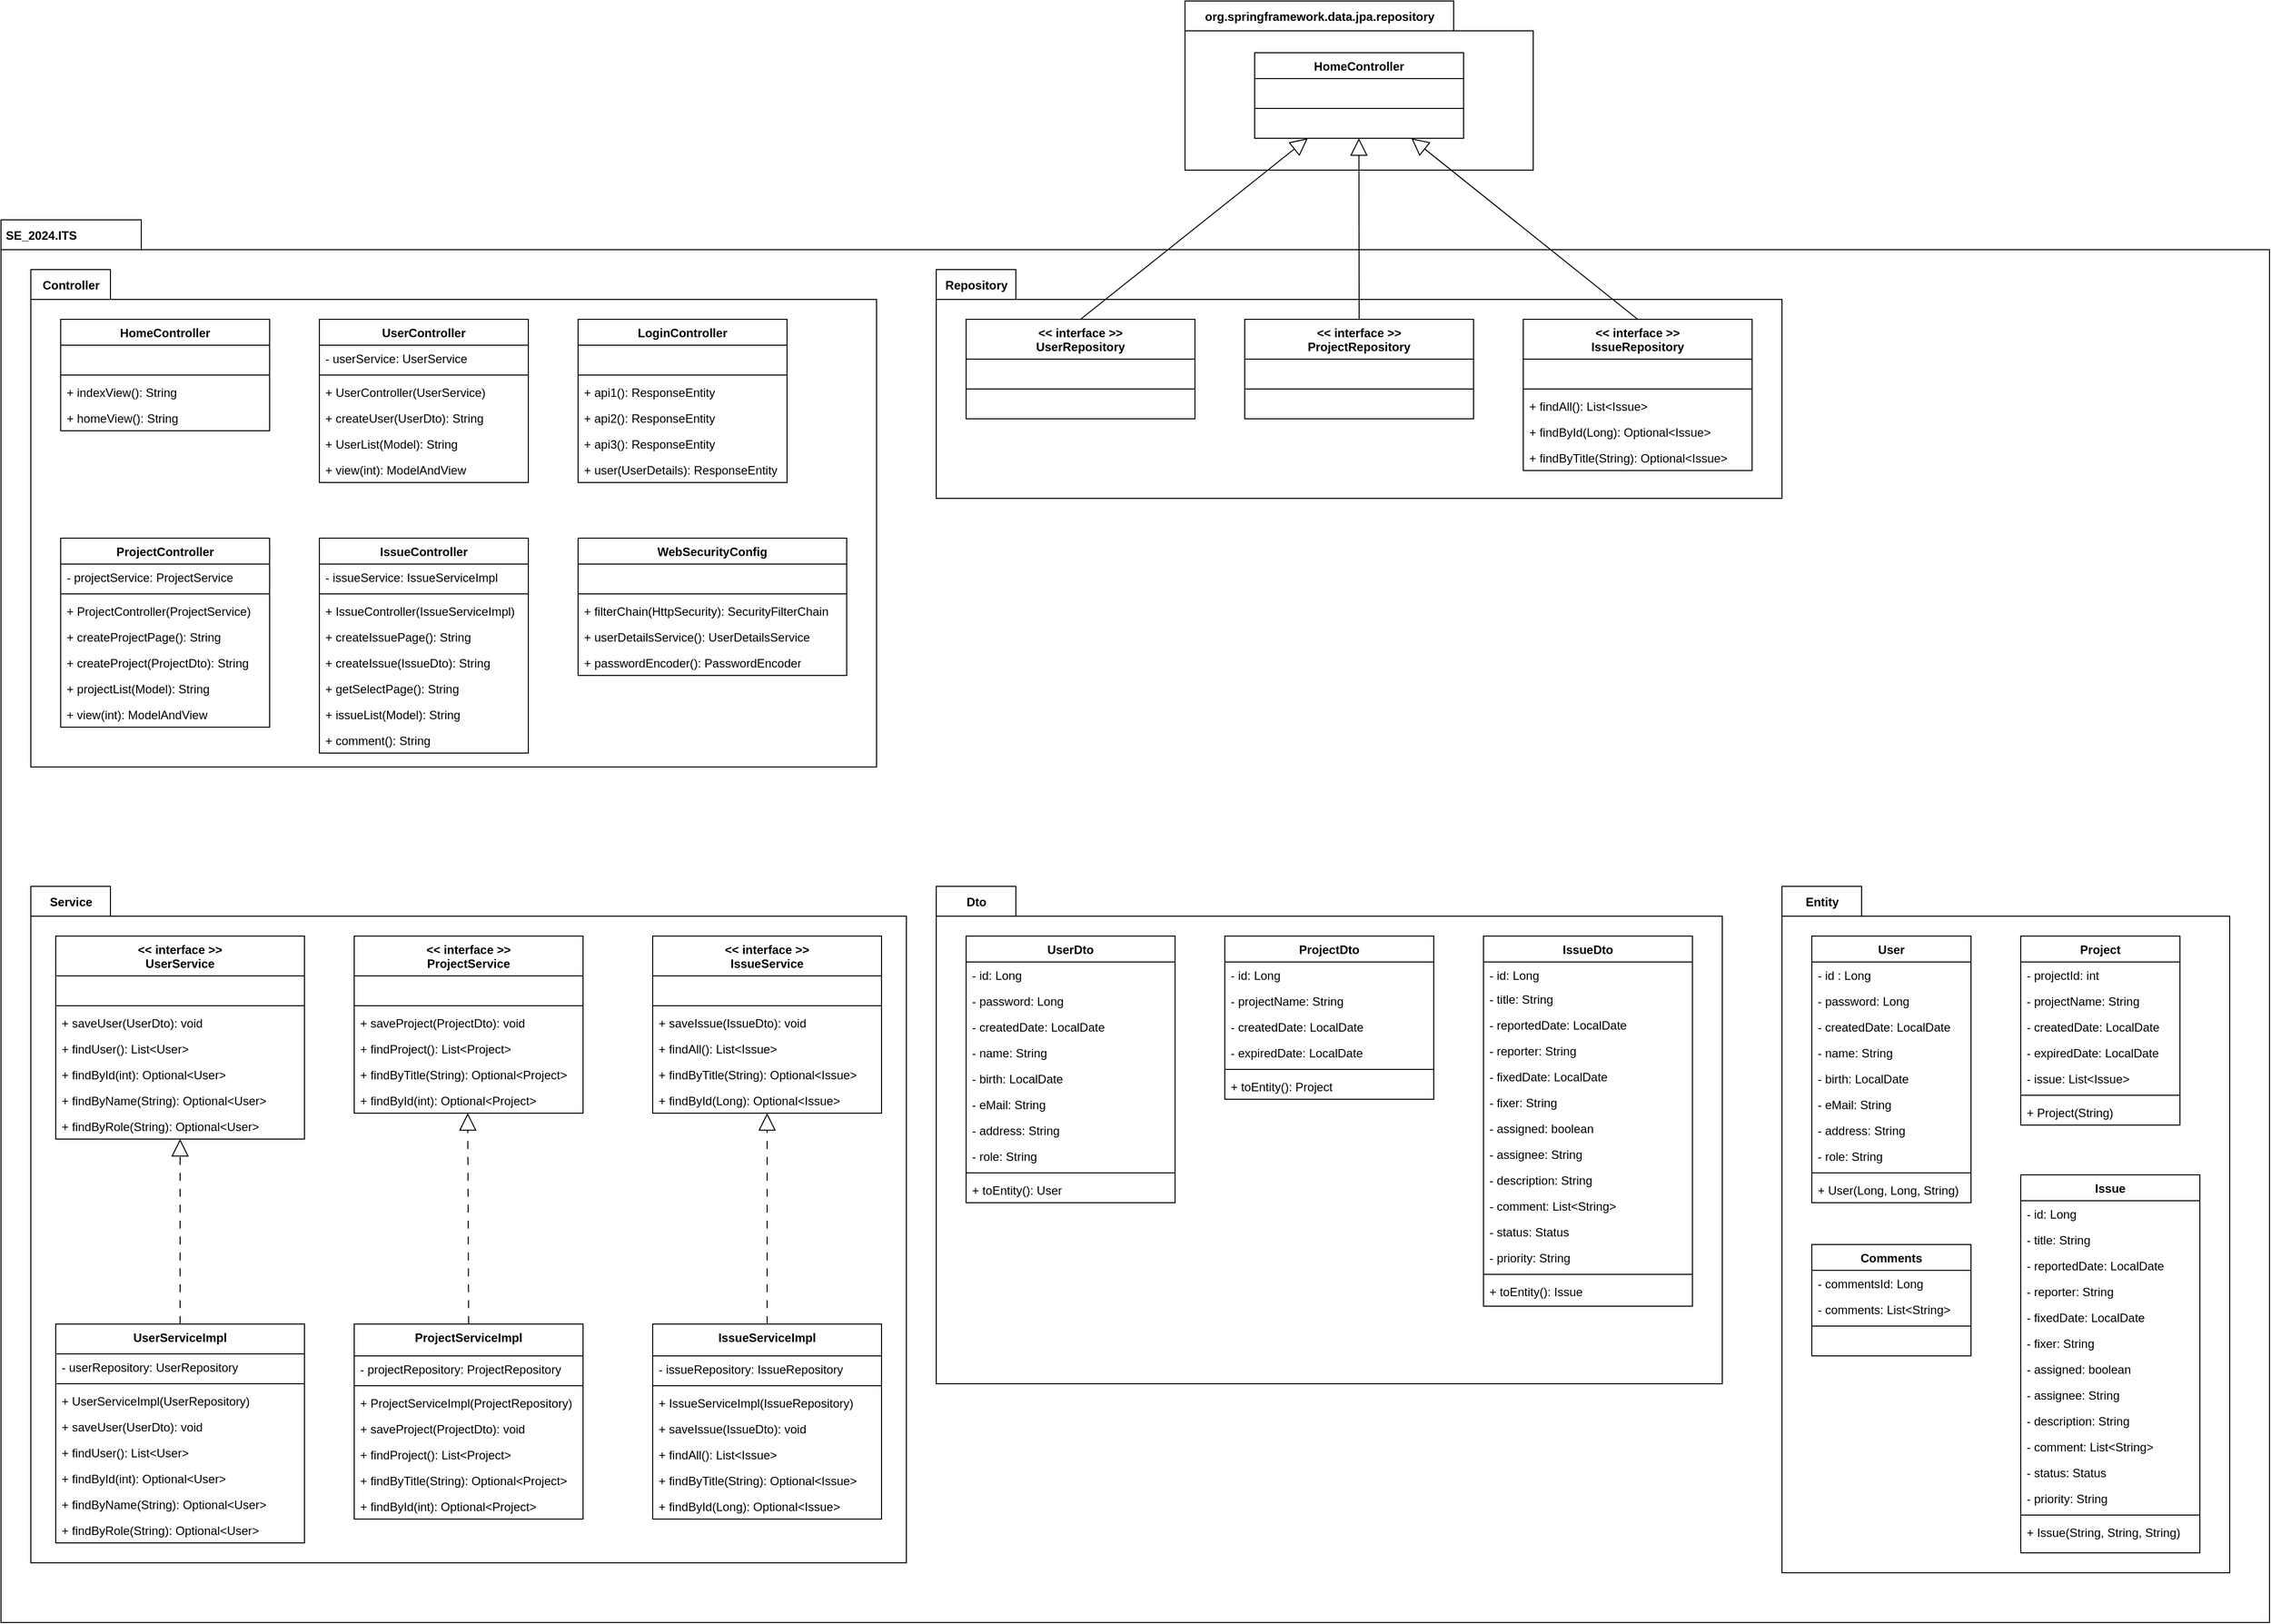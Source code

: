 <mxfile version="24.4.13" type="github">
  <diagram name="페이지-1" id="TWDiBqQSad8gNusu91gt">
    <mxGraphModel dx="2225" dy="6216" grid="1" gridSize="10" guides="1" tooltips="1" connect="1" arrows="1" fold="1" page="1" pageScale="1" pageWidth="3300" pageHeight="4681" math="0" shadow="0">
      <root>
        <mxCell id="0" />
        <mxCell id="1" parent="0" />
        <mxCell id="dZifABAEK0lE46AU7L-X-599" value="" style="group" parent="1" vertex="1" connectable="0">
          <mxGeometry x="40" y="-4440" width="2280" height="1410" as="geometry" />
        </mxCell>
        <mxCell id="dZifABAEK0lE46AU7L-X-600" value="" style="shape=folder;fontStyle=1;spacingTop=10;tabWidth=80;tabHeight=30;tabPosition=left;html=1;whiteSpace=wrap;" parent="dZifABAEK0lE46AU7L-X-599" vertex="1">
          <mxGeometry width="2280" height="1410" as="geometry" />
        </mxCell>
        <mxCell id="dZifABAEK0lE46AU7L-X-601" value="SE_2024.ITS" style="text;align=center;fontStyle=1;verticalAlign=middle;spacingLeft=3;spacingRight=3;strokeColor=none;rotatable=0;points=[[0,0.5],[1,0.5]];portConstraint=eastwest;html=1;" parent="dZifABAEK0lE46AU7L-X-599" vertex="1">
          <mxGeometry width="80" height="32" as="geometry" />
        </mxCell>
        <mxCell id="dZifABAEK0lE46AU7L-X-444" value="" style="group" parent="dZifABAEK0lE46AU7L-X-599" vertex="1" connectable="0">
          <mxGeometry x="30" y="50" width="850" height="500" as="geometry" />
        </mxCell>
        <mxCell id="dZifABAEK0lE46AU7L-X-445" value="" style="shape=folder;fontStyle=1;spacingTop=10;tabWidth=80;tabHeight=30;tabPosition=left;html=1;whiteSpace=wrap;" parent="dZifABAEK0lE46AU7L-X-444" vertex="1">
          <mxGeometry width="850" height="500" as="geometry" />
        </mxCell>
        <mxCell id="dZifABAEK0lE46AU7L-X-446" value="Controller" style="text;align=center;fontStyle=1;verticalAlign=middle;spacingLeft=3;spacingRight=3;strokeColor=none;rotatable=0;points=[[0,0.5],[1,0.5]];portConstraint=eastwest;html=1;" parent="dZifABAEK0lE46AU7L-X-444" vertex="1">
          <mxGeometry width="80" height="32" as="geometry" />
        </mxCell>
        <mxCell id="dZifABAEK0lE46AU7L-X-465" value="HomeController" style="swimlane;fontStyle=1;align=center;verticalAlign=top;childLayout=stackLayout;horizontal=1;startSize=26;horizontalStack=0;resizeParent=1;resizeParentMax=0;resizeLast=0;collapsible=1;marginBottom=0;whiteSpace=wrap;html=1;" parent="dZifABAEK0lE46AU7L-X-444" vertex="1">
          <mxGeometry x="30" y="50" width="210" height="112" as="geometry" />
        </mxCell>
        <mxCell id="dZifABAEK0lE46AU7L-X-466" value="&amp;nbsp;" style="text;strokeColor=none;fillColor=none;align=left;verticalAlign=top;spacingLeft=4;spacingRight=4;overflow=hidden;rotatable=0;points=[[0,0.5],[1,0.5]];portConstraint=eastwest;whiteSpace=wrap;html=1;" parent="dZifABAEK0lE46AU7L-X-465" vertex="1">
          <mxGeometry y="26" width="210" height="26" as="geometry" />
        </mxCell>
        <mxCell id="dZifABAEK0lE46AU7L-X-467" value="" style="line;strokeWidth=1;fillColor=none;align=left;verticalAlign=middle;spacingTop=-1;spacingLeft=3;spacingRight=3;rotatable=0;labelPosition=right;points=[];portConstraint=eastwest;strokeColor=inherit;" parent="dZifABAEK0lE46AU7L-X-465" vertex="1">
          <mxGeometry y="52" width="210" height="8" as="geometry" />
        </mxCell>
        <mxCell id="dZifABAEK0lE46AU7L-X-468" value="+ indexView(): String" style="text;strokeColor=none;fillColor=none;align=left;verticalAlign=top;spacingLeft=4;spacingRight=4;overflow=hidden;rotatable=0;points=[[0,0.5],[1,0.5]];portConstraint=eastwest;whiteSpace=wrap;html=1;" parent="dZifABAEK0lE46AU7L-X-465" vertex="1">
          <mxGeometry y="60" width="210" height="26" as="geometry" />
        </mxCell>
        <mxCell id="dZifABAEK0lE46AU7L-X-469" value="+ homeView(): String" style="text;strokeColor=none;fillColor=none;align=left;verticalAlign=top;spacingLeft=4;spacingRight=4;overflow=hidden;rotatable=0;points=[[0,0.5],[1,0.5]];portConstraint=eastwest;whiteSpace=wrap;html=1;" parent="dZifABAEK0lE46AU7L-X-465" vertex="1">
          <mxGeometry y="86" width="210" height="26" as="geometry" />
        </mxCell>
        <mxCell id="dZifABAEK0lE46AU7L-X-72" value="UserController" style="swimlane;fontStyle=1;align=center;verticalAlign=top;childLayout=stackLayout;horizontal=1;startSize=26;horizontalStack=0;resizeParent=1;resizeParentMax=0;resizeLast=0;collapsible=1;marginBottom=0;whiteSpace=wrap;html=1;" parent="dZifABAEK0lE46AU7L-X-444" vertex="1">
          <mxGeometry x="290" y="50" width="210" height="164" as="geometry" />
        </mxCell>
        <mxCell id="dZifABAEK0lE46AU7L-X-73" value="- userService: UserService" style="text;strokeColor=none;fillColor=none;align=left;verticalAlign=top;spacingLeft=4;spacingRight=4;overflow=hidden;rotatable=0;points=[[0,0.5],[1,0.5]];portConstraint=eastwest;whiteSpace=wrap;html=1;" parent="dZifABAEK0lE46AU7L-X-72" vertex="1">
          <mxGeometry y="26" width="210" height="26" as="geometry" />
        </mxCell>
        <mxCell id="dZifABAEK0lE46AU7L-X-74" value="" style="line;strokeWidth=1;fillColor=none;align=left;verticalAlign=middle;spacingTop=-1;spacingLeft=3;spacingRight=3;rotatable=0;labelPosition=right;points=[];portConstraint=eastwest;strokeColor=inherit;" parent="dZifABAEK0lE46AU7L-X-72" vertex="1">
          <mxGeometry y="52" width="210" height="8" as="geometry" />
        </mxCell>
        <mxCell id="dZifABAEK0lE46AU7L-X-75" value="+ UserController(UserService)" style="text;strokeColor=none;fillColor=none;align=left;verticalAlign=top;spacingLeft=4;spacingRight=4;overflow=hidden;rotatable=0;points=[[0,0.5],[1,0.5]];portConstraint=eastwest;whiteSpace=wrap;html=1;" parent="dZifABAEK0lE46AU7L-X-72" vertex="1">
          <mxGeometry y="60" width="210" height="26" as="geometry" />
        </mxCell>
        <mxCell id="dZifABAEK0lE46AU7L-X-76" value="+ createUser(UserDto): String" style="text;strokeColor=none;fillColor=none;align=left;verticalAlign=top;spacingLeft=4;spacingRight=4;overflow=hidden;rotatable=0;points=[[0,0.5],[1,0.5]];portConstraint=eastwest;whiteSpace=wrap;html=1;" parent="dZifABAEK0lE46AU7L-X-72" vertex="1">
          <mxGeometry y="86" width="210" height="26" as="geometry" />
        </mxCell>
        <mxCell id="dZifABAEK0lE46AU7L-X-77" value="+ UserList(Model): String" style="text;strokeColor=none;fillColor=none;align=left;verticalAlign=top;spacingLeft=4;spacingRight=4;overflow=hidden;rotatable=0;points=[[0,0.5],[1,0.5]];portConstraint=eastwest;whiteSpace=wrap;html=1;" parent="dZifABAEK0lE46AU7L-X-72" vertex="1">
          <mxGeometry y="112" width="210" height="26" as="geometry" />
        </mxCell>
        <mxCell id="dZifABAEK0lE46AU7L-X-78" value="+ view(int): ModelAndView" style="text;strokeColor=none;fillColor=none;align=left;verticalAlign=top;spacingLeft=4;spacingRight=4;overflow=hidden;rotatable=0;points=[[0,0.5],[1,0.5]];portConstraint=eastwest;whiteSpace=wrap;html=1;" parent="dZifABAEK0lE46AU7L-X-72" vertex="1">
          <mxGeometry y="138" width="210" height="26" as="geometry" />
        </mxCell>
        <mxCell id="dZifABAEK0lE46AU7L-X-447" value="ProjectController" style="swimlane;fontStyle=1;align=center;verticalAlign=top;childLayout=stackLayout;horizontal=1;startSize=26;horizontalStack=0;resizeParent=1;resizeParentMax=0;resizeLast=0;collapsible=1;marginBottom=0;whiteSpace=wrap;html=1;" parent="dZifABAEK0lE46AU7L-X-444" vertex="1">
          <mxGeometry x="30" y="270" width="210" height="190" as="geometry" />
        </mxCell>
        <mxCell id="dZifABAEK0lE46AU7L-X-448" value="- projectService: ProjectService" style="text;strokeColor=none;fillColor=none;align=left;verticalAlign=top;spacingLeft=4;spacingRight=4;overflow=hidden;rotatable=0;points=[[0,0.5],[1,0.5]];portConstraint=eastwest;whiteSpace=wrap;html=1;" parent="dZifABAEK0lE46AU7L-X-447" vertex="1">
          <mxGeometry y="26" width="210" height="26" as="geometry" />
        </mxCell>
        <mxCell id="dZifABAEK0lE46AU7L-X-449" value="" style="line;strokeWidth=1;fillColor=none;align=left;verticalAlign=middle;spacingTop=-1;spacingLeft=3;spacingRight=3;rotatable=0;labelPosition=right;points=[];portConstraint=eastwest;strokeColor=inherit;" parent="dZifABAEK0lE46AU7L-X-447" vertex="1">
          <mxGeometry y="52" width="210" height="8" as="geometry" />
        </mxCell>
        <mxCell id="dZifABAEK0lE46AU7L-X-450" value="+ ProjectController(ProjectService)" style="text;strokeColor=none;fillColor=none;align=left;verticalAlign=top;spacingLeft=4;spacingRight=4;overflow=hidden;rotatable=0;points=[[0,0.5],[1,0.5]];portConstraint=eastwest;whiteSpace=wrap;html=1;" parent="dZifABAEK0lE46AU7L-X-447" vertex="1">
          <mxGeometry y="60" width="210" height="26" as="geometry" />
        </mxCell>
        <mxCell id="dZifABAEK0lE46AU7L-X-451" value="+ createProjectPage(): String" style="text;strokeColor=none;fillColor=none;align=left;verticalAlign=top;spacingLeft=4;spacingRight=4;overflow=hidden;rotatable=0;points=[[0,0.5],[1,0.5]];portConstraint=eastwest;whiteSpace=wrap;html=1;" parent="dZifABAEK0lE46AU7L-X-447" vertex="1">
          <mxGeometry y="86" width="210" height="26" as="geometry" />
        </mxCell>
        <mxCell id="dZifABAEK0lE46AU7L-X-452" value="+ createProject(ProjectDto): String" style="text;strokeColor=none;fillColor=none;align=left;verticalAlign=top;spacingLeft=4;spacingRight=4;overflow=hidden;rotatable=0;points=[[0,0.5],[1,0.5]];portConstraint=eastwest;whiteSpace=wrap;html=1;" parent="dZifABAEK0lE46AU7L-X-447" vertex="1">
          <mxGeometry y="112" width="210" height="26" as="geometry" />
        </mxCell>
        <mxCell id="dZifABAEK0lE46AU7L-X-453" value="+ projectList(Model): String" style="text;strokeColor=none;fillColor=none;align=left;verticalAlign=top;spacingLeft=4;spacingRight=4;overflow=hidden;rotatable=0;points=[[0,0.5],[1,0.5]];portConstraint=eastwest;whiteSpace=wrap;html=1;" parent="dZifABAEK0lE46AU7L-X-447" vertex="1">
          <mxGeometry y="138" width="210" height="26" as="geometry" />
        </mxCell>
        <mxCell id="dZifABAEK0lE46AU7L-X-454" value="+ view(int): ModelAndView" style="text;strokeColor=none;fillColor=none;align=left;verticalAlign=top;spacingLeft=4;spacingRight=4;overflow=hidden;rotatable=0;points=[[0,0.5],[1,0.5]];portConstraint=eastwest;whiteSpace=wrap;html=1;" parent="dZifABAEK0lE46AU7L-X-447" vertex="1">
          <mxGeometry y="164" width="210" height="26" as="geometry" />
        </mxCell>
        <mxCell id="dZifABAEK0lE46AU7L-X-455" value="IssueController" style="swimlane;fontStyle=1;align=center;verticalAlign=top;childLayout=stackLayout;horizontal=1;startSize=26;horizontalStack=0;resizeParent=1;resizeParentMax=0;resizeLast=0;collapsible=1;marginBottom=0;whiteSpace=wrap;html=1;" parent="dZifABAEK0lE46AU7L-X-444" vertex="1">
          <mxGeometry x="290" y="270" width="210" height="216" as="geometry" />
        </mxCell>
        <mxCell id="dZifABAEK0lE46AU7L-X-456" value="- issueService: IssueServiceImpl" style="text;strokeColor=none;fillColor=none;align=left;verticalAlign=top;spacingLeft=4;spacingRight=4;overflow=hidden;rotatable=0;points=[[0,0.5],[1,0.5]];portConstraint=eastwest;whiteSpace=wrap;html=1;" parent="dZifABAEK0lE46AU7L-X-455" vertex="1">
          <mxGeometry y="26" width="210" height="26" as="geometry" />
        </mxCell>
        <mxCell id="dZifABAEK0lE46AU7L-X-457" value="" style="line;strokeWidth=1;fillColor=none;align=left;verticalAlign=middle;spacingTop=-1;spacingLeft=3;spacingRight=3;rotatable=0;labelPosition=right;points=[];portConstraint=eastwest;strokeColor=inherit;" parent="dZifABAEK0lE46AU7L-X-455" vertex="1">
          <mxGeometry y="52" width="210" height="8" as="geometry" />
        </mxCell>
        <mxCell id="dZifABAEK0lE46AU7L-X-458" value="+ IssueController(IssueServiceImpl)" style="text;strokeColor=none;fillColor=none;align=left;verticalAlign=top;spacingLeft=4;spacingRight=4;overflow=hidden;rotatable=0;points=[[0,0.5],[1,0.5]];portConstraint=eastwest;whiteSpace=wrap;html=1;" parent="dZifABAEK0lE46AU7L-X-455" vertex="1">
          <mxGeometry y="60" width="210" height="26" as="geometry" />
        </mxCell>
        <mxCell id="dZifABAEK0lE46AU7L-X-459" value="+ createIssuePage(): String" style="text;strokeColor=none;fillColor=none;align=left;verticalAlign=top;spacingLeft=4;spacingRight=4;overflow=hidden;rotatable=0;points=[[0,0.5],[1,0.5]];portConstraint=eastwest;whiteSpace=wrap;html=1;" parent="dZifABAEK0lE46AU7L-X-455" vertex="1">
          <mxGeometry y="86" width="210" height="26" as="geometry" />
        </mxCell>
        <mxCell id="dZifABAEK0lE46AU7L-X-460" value="+ createIssue(IssueDto): String" style="text;strokeColor=none;fillColor=none;align=left;verticalAlign=top;spacingLeft=4;spacingRight=4;overflow=hidden;rotatable=0;points=[[0,0.5],[1,0.5]];portConstraint=eastwest;whiteSpace=wrap;html=1;" parent="dZifABAEK0lE46AU7L-X-455" vertex="1">
          <mxGeometry y="112" width="210" height="26" as="geometry" />
        </mxCell>
        <mxCell id="dZifABAEK0lE46AU7L-X-461" value="+ getSelectPage(): String" style="text;strokeColor=none;fillColor=none;align=left;verticalAlign=top;spacingLeft=4;spacingRight=4;overflow=hidden;rotatable=0;points=[[0,0.5],[1,0.5]];portConstraint=eastwest;whiteSpace=wrap;html=1;" parent="dZifABAEK0lE46AU7L-X-455" vertex="1">
          <mxGeometry y="138" width="210" height="26" as="geometry" />
        </mxCell>
        <mxCell id="dZifABAEK0lE46AU7L-X-462" value="+ issueList(Model): String" style="text;strokeColor=none;fillColor=none;align=left;verticalAlign=top;spacingLeft=4;spacingRight=4;overflow=hidden;rotatable=0;points=[[0,0.5],[1,0.5]];portConstraint=eastwest;whiteSpace=wrap;html=1;" parent="dZifABAEK0lE46AU7L-X-455" vertex="1">
          <mxGeometry y="164" width="210" height="26" as="geometry" />
        </mxCell>
        <mxCell id="dZifABAEK0lE46AU7L-X-463" value="+ comment(): String" style="text;strokeColor=none;fillColor=none;align=left;verticalAlign=top;spacingLeft=4;spacingRight=4;overflow=hidden;rotatable=0;points=[[0,0.5],[1,0.5]];portConstraint=eastwest;whiteSpace=wrap;html=1;" parent="dZifABAEK0lE46AU7L-X-455" vertex="1">
          <mxGeometry y="190" width="210" height="26" as="geometry" />
        </mxCell>
        <mxCell id="dZifABAEK0lE46AU7L-X-515" value="LoginController" style="swimlane;fontStyle=1;align=center;verticalAlign=top;childLayout=stackLayout;horizontal=1;startSize=26;horizontalStack=0;resizeParent=1;resizeParentMax=0;resizeLast=0;collapsible=1;marginBottom=0;whiteSpace=wrap;html=1;" parent="dZifABAEK0lE46AU7L-X-444" vertex="1">
          <mxGeometry x="550" y="50" width="210" height="164" as="geometry" />
        </mxCell>
        <mxCell id="dZifABAEK0lE46AU7L-X-516" value="&amp;nbsp;" style="text;strokeColor=none;fillColor=none;align=left;verticalAlign=top;spacingLeft=4;spacingRight=4;overflow=hidden;rotatable=0;points=[[0,0.5],[1,0.5]];portConstraint=eastwest;whiteSpace=wrap;html=1;" parent="dZifABAEK0lE46AU7L-X-515" vertex="1">
          <mxGeometry y="26" width="210" height="26" as="geometry" />
        </mxCell>
        <mxCell id="dZifABAEK0lE46AU7L-X-517" value="" style="line;strokeWidth=1;fillColor=none;align=left;verticalAlign=middle;spacingTop=-1;spacingLeft=3;spacingRight=3;rotatable=0;labelPosition=right;points=[];portConstraint=eastwest;strokeColor=inherit;" parent="dZifABAEK0lE46AU7L-X-515" vertex="1">
          <mxGeometry y="52" width="210" height="8" as="geometry" />
        </mxCell>
        <mxCell id="dZifABAEK0lE46AU7L-X-518" value="+ api1(): ResponseEntity" style="text;strokeColor=none;fillColor=none;align=left;verticalAlign=top;spacingLeft=4;spacingRight=4;overflow=hidden;rotatable=0;points=[[0,0.5],[1,0.5]];portConstraint=eastwest;whiteSpace=wrap;html=1;" parent="dZifABAEK0lE46AU7L-X-515" vertex="1">
          <mxGeometry y="60" width="210" height="26" as="geometry" />
        </mxCell>
        <mxCell id="dZifABAEK0lE46AU7L-X-519" value="+ api2(): ResponseEntity" style="text;strokeColor=none;fillColor=none;align=left;verticalAlign=top;spacingLeft=4;spacingRight=4;overflow=hidden;rotatable=0;points=[[0,0.5],[1,0.5]];portConstraint=eastwest;whiteSpace=wrap;html=1;" parent="dZifABAEK0lE46AU7L-X-515" vertex="1">
          <mxGeometry y="86" width="210" height="26" as="geometry" />
        </mxCell>
        <mxCell id="dZifABAEK0lE46AU7L-X-520" value="+ api3(): ResponseEntity" style="text;strokeColor=none;fillColor=none;align=left;verticalAlign=top;spacingLeft=4;spacingRight=4;overflow=hidden;rotatable=0;points=[[0,0.5],[1,0.5]];portConstraint=eastwest;whiteSpace=wrap;html=1;" parent="dZifABAEK0lE46AU7L-X-515" vertex="1">
          <mxGeometry y="112" width="210" height="26" as="geometry" />
        </mxCell>
        <mxCell id="dZifABAEK0lE46AU7L-X-521" value="+ user(UserDetails): ResponseEntity" style="text;strokeColor=none;fillColor=none;align=left;verticalAlign=top;spacingLeft=4;spacingRight=4;overflow=hidden;rotatable=0;points=[[0,0.5],[1,0.5]];portConstraint=eastwest;whiteSpace=wrap;html=1;" parent="dZifABAEK0lE46AU7L-X-515" vertex="1">
          <mxGeometry y="138" width="210" height="26" as="geometry" />
        </mxCell>
        <mxCell id="dZifABAEK0lE46AU7L-X-529" value="WebSecurityConfig" style="swimlane;fontStyle=1;align=center;verticalAlign=top;childLayout=stackLayout;horizontal=1;startSize=26;horizontalStack=0;resizeParent=1;resizeParentMax=0;resizeLast=0;collapsible=1;marginBottom=0;whiteSpace=wrap;html=1;" parent="dZifABAEK0lE46AU7L-X-444" vertex="1">
          <mxGeometry x="550" y="270" width="270" height="138" as="geometry" />
        </mxCell>
        <mxCell id="dZifABAEK0lE46AU7L-X-530" value="&amp;nbsp;" style="text;strokeColor=none;fillColor=none;align=left;verticalAlign=top;spacingLeft=4;spacingRight=4;overflow=hidden;rotatable=0;points=[[0,0.5],[1,0.5]];portConstraint=eastwest;whiteSpace=wrap;html=1;" parent="dZifABAEK0lE46AU7L-X-529" vertex="1">
          <mxGeometry y="26" width="270" height="26" as="geometry" />
        </mxCell>
        <mxCell id="dZifABAEK0lE46AU7L-X-531" value="" style="line;strokeWidth=1;fillColor=none;align=left;verticalAlign=middle;spacingTop=-1;spacingLeft=3;spacingRight=3;rotatable=0;labelPosition=right;points=[];portConstraint=eastwest;strokeColor=inherit;" parent="dZifABAEK0lE46AU7L-X-529" vertex="1">
          <mxGeometry y="52" width="270" height="8" as="geometry" />
        </mxCell>
        <mxCell id="dZifABAEK0lE46AU7L-X-532" value="+ filterChain(HttpSecurity): SecurityFilterChain" style="text;strokeColor=none;fillColor=none;align=left;verticalAlign=top;spacingLeft=4;spacingRight=4;overflow=hidden;rotatable=0;points=[[0,0.5],[1,0.5]];portConstraint=eastwest;whiteSpace=wrap;html=1;" parent="dZifABAEK0lE46AU7L-X-529" vertex="1">
          <mxGeometry y="60" width="270" height="26" as="geometry" />
        </mxCell>
        <mxCell id="dZifABAEK0lE46AU7L-X-533" value="+ userDetailsService(): UserDetailsService" style="text;strokeColor=none;fillColor=none;align=left;verticalAlign=top;spacingLeft=4;spacingRight=4;overflow=hidden;rotatable=0;points=[[0,0.5],[1,0.5]];portConstraint=eastwest;whiteSpace=wrap;html=1;" parent="dZifABAEK0lE46AU7L-X-529" vertex="1">
          <mxGeometry y="86" width="270" height="26" as="geometry" />
        </mxCell>
        <mxCell id="dZifABAEK0lE46AU7L-X-534" value="+ passwordEncoder(): PasswordEncoder" style="text;strokeColor=none;fillColor=none;align=left;verticalAlign=top;spacingLeft=4;spacingRight=4;overflow=hidden;rotatable=0;points=[[0,0.5],[1,0.5]];portConstraint=eastwest;whiteSpace=wrap;html=1;" parent="dZifABAEK0lE46AU7L-X-529" vertex="1">
          <mxGeometry y="112" width="270" height="26" as="geometry" />
        </mxCell>
        <mxCell id="dZifABAEK0lE46AU7L-X-470" value="" style="group" parent="dZifABAEK0lE46AU7L-X-599" vertex="1" connectable="0">
          <mxGeometry x="940" y="670" width="790" height="698" as="geometry" />
        </mxCell>
        <mxCell id="dZifABAEK0lE46AU7L-X-471" value="" style="shape=folder;fontStyle=1;spacingTop=10;tabWidth=80;tabHeight=30;tabPosition=left;html=1;whiteSpace=wrap;" parent="dZifABAEK0lE46AU7L-X-470" vertex="1">
          <mxGeometry width="790" height="500" as="geometry" />
        </mxCell>
        <mxCell id="dZifABAEK0lE46AU7L-X-472" value="Dto" style="text;align=center;fontStyle=1;verticalAlign=middle;spacingLeft=3;spacingRight=3;strokeColor=none;rotatable=0;points=[[0,0.5],[1,0.5]];portConstraint=eastwest;html=1;" parent="dZifABAEK0lE46AU7L-X-470" vertex="1">
          <mxGeometry width="80" height="32" as="geometry" />
        </mxCell>
        <mxCell id="dZifABAEK0lE46AU7L-X-481" value="UserDto" style="swimlane;fontStyle=1;align=center;verticalAlign=top;childLayout=stackLayout;horizontal=1;startSize=26;horizontalStack=0;resizeParent=1;resizeParentMax=0;resizeLast=0;collapsible=1;marginBottom=0;whiteSpace=wrap;html=1;" parent="dZifABAEK0lE46AU7L-X-470" vertex="1">
          <mxGeometry x="30" y="50" width="210" height="268" as="geometry" />
        </mxCell>
        <mxCell id="dZifABAEK0lE46AU7L-X-482" value="- id: Long" style="text;strokeColor=none;fillColor=none;align=left;verticalAlign=top;spacingLeft=4;spacingRight=4;overflow=hidden;rotatable=0;points=[[0,0.5],[1,0.5]];portConstraint=eastwest;whiteSpace=wrap;html=1;" parent="dZifABAEK0lE46AU7L-X-481" vertex="1">
          <mxGeometry y="26" width="210" height="26" as="geometry" />
        </mxCell>
        <mxCell id="dZifABAEK0lE46AU7L-X-483" value="- password: Long" style="text;strokeColor=none;fillColor=none;align=left;verticalAlign=top;spacingLeft=4;spacingRight=4;overflow=hidden;rotatable=0;points=[[0,0.5],[1,0.5]];portConstraint=eastwest;whiteSpace=wrap;html=1;" parent="dZifABAEK0lE46AU7L-X-481" vertex="1">
          <mxGeometry y="52" width="210" height="26" as="geometry" />
        </mxCell>
        <mxCell id="dZifABAEK0lE46AU7L-X-484" value="- createdDate: LocalDate" style="text;strokeColor=none;fillColor=none;align=left;verticalAlign=top;spacingLeft=4;spacingRight=4;overflow=hidden;rotatable=0;points=[[0,0.5],[1,0.5]];portConstraint=eastwest;whiteSpace=wrap;html=1;" parent="dZifABAEK0lE46AU7L-X-481" vertex="1">
          <mxGeometry y="78" width="210" height="26" as="geometry" />
        </mxCell>
        <mxCell id="dZifABAEK0lE46AU7L-X-485" value="- name: String" style="text;strokeColor=none;fillColor=none;align=left;verticalAlign=top;spacingLeft=4;spacingRight=4;overflow=hidden;rotatable=0;points=[[0,0.5],[1,0.5]];portConstraint=eastwest;whiteSpace=wrap;html=1;" parent="dZifABAEK0lE46AU7L-X-481" vertex="1">
          <mxGeometry y="104" width="210" height="26" as="geometry" />
        </mxCell>
        <mxCell id="dZifABAEK0lE46AU7L-X-486" value="- birth: LocalDate" style="text;strokeColor=none;fillColor=none;align=left;verticalAlign=top;spacingLeft=4;spacingRight=4;overflow=hidden;rotatable=0;points=[[0,0.5],[1,0.5]];portConstraint=eastwest;whiteSpace=wrap;html=1;" parent="dZifABAEK0lE46AU7L-X-481" vertex="1">
          <mxGeometry y="130" width="210" height="26" as="geometry" />
        </mxCell>
        <mxCell id="dZifABAEK0lE46AU7L-X-487" value="- eMail: String" style="text;strokeColor=none;fillColor=none;align=left;verticalAlign=top;spacingLeft=4;spacingRight=4;overflow=hidden;rotatable=0;points=[[0,0.5],[1,0.5]];portConstraint=eastwest;whiteSpace=wrap;html=1;" parent="dZifABAEK0lE46AU7L-X-481" vertex="1">
          <mxGeometry y="156" width="210" height="26" as="geometry" />
        </mxCell>
        <mxCell id="dZifABAEK0lE46AU7L-X-488" value="- address: String" style="text;strokeColor=none;fillColor=none;align=left;verticalAlign=top;spacingLeft=4;spacingRight=4;overflow=hidden;rotatable=0;points=[[0,0.5],[1,0.5]];portConstraint=eastwest;whiteSpace=wrap;html=1;" parent="dZifABAEK0lE46AU7L-X-481" vertex="1">
          <mxGeometry y="182" width="210" height="26" as="geometry" />
        </mxCell>
        <mxCell id="dZifABAEK0lE46AU7L-X-489" value="- role: String" style="text;strokeColor=none;fillColor=none;align=left;verticalAlign=top;spacingLeft=4;spacingRight=4;overflow=hidden;rotatable=0;points=[[0,0.5],[1,0.5]];portConstraint=eastwest;whiteSpace=wrap;html=1;" parent="dZifABAEK0lE46AU7L-X-481" vertex="1">
          <mxGeometry y="208" width="210" height="26" as="geometry" />
        </mxCell>
        <mxCell id="dZifABAEK0lE46AU7L-X-490" value="" style="line;strokeWidth=1;fillColor=none;align=left;verticalAlign=middle;spacingTop=-1;spacingLeft=3;spacingRight=3;rotatable=0;labelPosition=right;points=[];portConstraint=eastwest;strokeColor=inherit;" parent="dZifABAEK0lE46AU7L-X-481" vertex="1">
          <mxGeometry y="234" width="210" height="8" as="geometry" />
        </mxCell>
        <mxCell id="dZifABAEK0lE46AU7L-X-491" value="+ toEntity(): User" style="text;strokeColor=none;fillColor=none;align=left;verticalAlign=top;spacingLeft=4;spacingRight=4;overflow=hidden;rotatable=0;points=[[0,0.5],[1,0.5]];portConstraint=eastwest;whiteSpace=wrap;html=1;" parent="dZifABAEK0lE46AU7L-X-481" vertex="1">
          <mxGeometry y="242" width="210" height="26" as="geometry" />
        </mxCell>
        <mxCell id="dZifABAEK0lE46AU7L-X-492" value="ProjectDto" style="swimlane;fontStyle=1;align=center;verticalAlign=top;childLayout=stackLayout;horizontal=1;startSize=26;horizontalStack=0;resizeParent=1;resizeParentMax=0;resizeLast=0;collapsible=1;marginBottom=0;whiteSpace=wrap;html=1;" parent="dZifABAEK0lE46AU7L-X-470" vertex="1">
          <mxGeometry x="290" y="50" width="210" height="164" as="geometry" />
        </mxCell>
        <mxCell id="dZifABAEK0lE46AU7L-X-493" value="- id: Long" style="text;strokeColor=none;fillColor=none;align=left;verticalAlign=top;spacingLeft=4;spacingRight=4;overflow=hidden;rotatable=0;points=[[0,0.5],[1,0.5]];portConstraint=eastwest;whiteSpace=wrap;html=1;" parent="dZifABAEK0lE46AU7L-X-492" vertex="1">
          <mxGeometry y="26" width="210" height="26" as="geometry" />
        </mxCell>
        <mxCell id="dZifABAEK0lE46AU7L-X-494" value="- projectName: String" style="text;strokeColor=none;fillColor=none;align=left;verticalAlign=top;spacingLeft=4;spacingRight=4;overflow=hidden;rotatable=0;points=[[0,0.5],[1,0.5]];portConstraint=eastwest;whiteSpace=wrap;html=1;" parent="dZifABAEK0lE46AU7L-X-492" vertex="1">
          <mxGeometry y="52" width="210" height="26" as="geometry" />
        </mxCell>
        <mxCell id="dZifABAEK0lE46AU7L-X-495" value="- createdDate: LocalDate" style="text;strokeColor=none;fillColor=none;align=left;verticalAlign=top;spacingLeft=4;spacingRight=4;overflow=hidden;rotatable=0;points=[[0,0.5],[1,0.5]];portConstraint=eastwest;whiteSpace=wrap;html=1;" parent="dZifABAEK0lE46AU7L-X-492" vertex="1">
          <mxGeometry y="78" width="210" height="26" as="geometry" />
        </mxCell>
        <mxCell id="dZifABAEK0lE46AU7L-X-496" value="- expiredDate: LocalDate" style="text;strokeColor=none;fillColor=none;align=left;verticalAlign=top;spacingLeft=4;spacingRight=4;overflow=hidden;rotatable=0;points=[[0,0.5],[1,0.5]];portConstraint=eastwest;whiteSpace=wrap;html=1;" parent="dZifABAEK0lE46AU7L-X-492" vertex="1">
          <mxGeometry y="104" width="210" height="26" as="geometry" />
        </mxCell>
        <mxCell id="dZifABAEK0lE46AU7L-X-497" value="" style="line;strokeWidth=1;fillColor=none;align=left;verticalAlign=middle;spacingTop=-1;spacingLeft=3;spacingRight=3;rotatable=0;labelPosition=right;points=[];portConstraint=eastwest;strokeColor=inherit;" parent="dZifABAEK0lE46AU7L-X-492" vertex="1">
          <mxGeometry y="130" width="210" height="8" as="geometry" />
        </mxCell>
        <mxCell id="dZifABAEK0lE46AU7L-X-498" value="+ toEntity(): Project" style="text;strokeColor=none;fillColor=none;align=left;verticalAlign=top;spacingLeft=4;spacingRight=4;overflow=hidden;rotatable=0;points=[[0,0.5],[1,0.5]];portConstraint=eastwest;whiteSpace=wrap;html=1;" parent="dZifABAEK0lE46AU7L-X-492" vertex="1">
          <mxGeometry y="138" width="210" height="26" as="geometry" />
        </mxCell>
        <mxCell id="dZifABAEK0lE46AU7L-X-500" value="IssueDto" style="swimlane;fontStyle=1;align=center;verticalAlign=top;childLayout=stackLayout;horizontal=1;startSize=26;horizontalStack=0;resizeParent=1;resizeParentMax=0;resizeLast=0;collapsible=1;marginBottom=0;whiteSpace=wrap;html=1;" parent="dZifABAEK0lE46AU7L-X-470" vertex="1">
          <mxGeometry x="550" y="50" width="210" height="372" as="geometry" />
        </mxCell>
        <mxCell id="dZifABAEK0lE46AU7L-X-501" value="- id: Long" style="text;strokeColor=none;fillColor=none;align=left;verticalAlign=top;spacingLeft=4;spacingRight=4;overflow=hidden;rotatable=0;points=[[0,0.5],[1,0.5]];portConstraint=eastwest;whiteSpace=wrap;html=1;" parent="dZifABAEK0lE46AU7L-X-500" vertex="1">
          <mxGeometry y="26" width="210" height="24" as="geometry" />
        </mxCell>
        <mxCell id="dZifABAEK0lE46AU7L-X-502" value="- title: String" style="text;strokeColor=none;fillColor=none;align=left;verticalAlign=top;spacingLeft=4;spacingRight=4;overflow=hidden;rotatable=0;points=[[0,0.5],[1,0.5]];portConstraint=eastwest;whiteSpace=wrap;html=1;" parent="dZifABAEK0lE46AU7L-X-500" vertex="1">
          <mxGeometry y="50" width="210" height="26" as="geometry" />
        </mxCell>
        <mxCell id="dZifABAEK0lE46AU7L-X-503" value="- reportedDate: LocalDate" style="text;strokeColor=none;fillColor=none;align=left;verticalAlign=top;spacingLeft=4;spacingRight=4;overflow=hidden;rotatable=0;points=[[0,0.5],[1,0.5]];portConstraint=eastwest;whiteSpace=wrap;html=1;" parent="dZifABAEK0lE46AU7L-X-500" vertex="1">
          <mxGeometry y="76" width="210" height="26" as="geometry" />
        </mxCell>
        <mxCell id="dZifABAEK0lE46AU7L-X-504" value="- reporter: String" style="text;strokeColor=none;fillColor=none;align=left;verticalAlign=top;spacingLeft=4;spacingRight=4;overflow=hidden;rotatable=0;points=[[0,0.5],[1,0.5]];portConstraint=eastwest;whiteSpace=wrap;html=1;" parent="dZifABAEK0lE46AU7L-X-500" vertex="1">
          <mxGeometry y="102" width="210" height="26" as="geometry" />
        </mxCell>
        <mxCell id="dZifABAEK0lE46AU7L-X-505" value="- fixedDate: LocalDate" style="text;strokeColor=none;fillColor=none;align=left;verticalAlign=top;spacingLeft=4;spacingRight=4;overflow=hidden;rotatable=0;points=[[0,0.5],[1,0.5]];portConstraint=eastwest;whiteSpace=wrap;html=1;" parent="dZifABAEK0lE46AU7L-X-500" vertex="1">
          <mxGeometry y="128" width="210" height="26" as="geometry" />
        </mxCell>
        <mxCell id="dZifABAEK0lE46AU7L-X-506" value="- fixer: String" style="text;strokeColor=none;fillColor=none;align=left;verticalAlign=top;spacingLeft=4;spacingRight=4;overflow=hidden;rotatable=0;points=[[0,0.5],[1,0.5]];portConstraint=eastwest;whiteSpace=wrap;html=1;" parent="dZifABAEK0lE46AU7L-X-500" vertex="1">
          <mxGeometry y="154" width="210" height="26" as="geometry" />
        </mxCell>
        <mxCell id="dZifABAEK0lE46AU7L-X-507" value="- assigned: boolean" style="text;strokeColor=none;fillColor=none;align=left;verticalAlign=top;spacingLeft=4;spacingRight=4;overflow=hidden;rotatable=0;points=[[0,0.5],[1,0.5]];portConstraint=eastwest;whiteSpace=wrap;html=1;" parent="dZifABAEK0lE46AU7L-X-500" vertex="1">
          <mxGeometry y="180" width="210" height="26" as="geometry" />
        </mxCell>
        <mxCell id="dZifABAEK0lE46AU7L-X-508" value="- assignee: String" style="text;strokeColor=none;fillColor=none;align=left;verticalAlign=top;spacingLeft=4;spacingRight=4;overflow=hidden;rotatable=0;points=[[0,0.5],[1,0.5]];portConstraint=eastwest;whiteSpace=wrap;html=1;" parent="dZifABAEK0lE46AU7L-X-500" vertex="1">
          <mxGeometry y="206" width="210" height="26" as="geometry" />
        </mxCell>
        <mxCell id="dZifABAEK0lE46AU7L-X-509" value="- description: String" style="text;strokeColor=none;fillColor=none;align=left;verticalAlign=top;spacingLeft=4;spacingRight=4;overflow=hidden;rotatable=0;points=[[0,0.5],[1,0.5]];portConstraint=eastwest;whiteSpace=wrap;html=1;" parent="dZifABAEK0lE46AU7L-X-500" vertex="1">
          <mxGeometry y="232" width="210" height="26" as="geometry" />
        </mxCell>
        <mxCell id="dZifABAEK0lE46AU7L-X-510" value="- comment: List&amp;lt;String&amp;gt;" style="text;strokeColor=none;fillColor=none;align=left;verticalAlign=top;spacingLeft=4;spacingRight=4;overflow=hidden;rotatable=0;points=[[0,0.5],[1,0.5]];portConstraint=eastwest;whiteSpace=wrap;html=1;" parent="dZifABAEK0lE46AU7L-X-500" vertex="1">
          <mxGeometry y="258" width="210" height="26" as="geometry" />
        </mxCell>
        <mxCell id="dZifABAEK0lE46AU7L-X-511" value="- status: Status" style="text;strokeColor=none;fillColor=none;align=left;verticalAlign=top;spacingLeft=4;spacingRight=4;overflow=hidden;rotatable=0;points=[[0,0.5],[1,0.5]];portConstraint=eastwest;whiteSpace=wrap;html=1;" parent="dZifABAEK0lE46AU7L-X-500" vertex="1">
          <mxGeometry y="284" width="210" height="26" as="geometry" />
        </mxCell>
        <mxCell id="dZifABAEK0lE46AU7L-X-512" value="- priority: String" style="text;strokeColor=none;fillColor=none;align=left;verticalAlign=top;spacingLeft=4;spacingRight=4;overflow=hidden;rotatable=0;points=[[0,0.5],[1,0.5]];portConstraint=eastwest;whiteSpace=wrap;html=1;" parent="dZifABAEK0lE46AU7L-X-500" vertex="1">
          <mxGeometry y="310" width="210" height="26" as="geometry" />
        </mxCell>
        <mxCell id="dZifABAEK0lE46AU7L-X-513" value="" style="line;strokeWidth=1;fillColor=none;align=left;verticalAlign=middle;spacingTop=-1;spacingLeft=3;spacingRight=3;rotatable=0;labelPosition=right;points=[];portConstraint=eastwest;strokeColor=inherit;" parent="dZifABAEK0lE46AU7L-X-500" vertex="1">
          <mxGeometry y="336" width="210" height="8" as="geometry" />
        </mxCell>
        <mxCell id="dZifABAEK0lE46AU7L-X-514" value="+ toEntity(): Issue" style="text;strokeColor=none;fillColor=none;align=left;verticalAlign=top;spacingLeft=4;spacingRight=4;overflow=hidden;rotatable=0;points=[[0,0.5],[1,0.5]];portConstraint=eastwest;whiteSpace=wrap;html=1;" parent="dZifABAEK0lE46AU7L-X-500" vertex="1">
          <mxGeometry y="344" width="210" height="28" as="geometry" />
        </mxCell>
        <mxCell id="dZifABAEK0lE46AU7L-X-536" value="" style="group" parent="dZifABAEK0lE46AU7L-X-599" vertex="1" connectable="0">
          <mxGeometry x="1790" y="670" width="450" height="690" as="geometry" />
        </mxCell>
        <mxCell id="dZifABAEK0lE46AU7L-X-537" value="" style="shape=folder;fontStyle=1;spacingTop=10;tabWidth=80;tabHeight=30;tabPosition=left;html=1;whiteSpace=wrap;" parent="dZifABAEK0lE46AU7L-X-536" vertex="1">
          <mxGeometry width="450" height="690" as="geometry" />
        </mxCell>
        <mxCell id="dZifABAEK0lE46AU7L-X-538" value="Entity" style="text;align=center;fontStyle=1;verticalAlign=middle;spacingLeft=3;spacingRight=3;strokeColor=none;rotatable=0;points=[[0,0.5],[1,0.5]];portConstraint=eastwest;html=1;" parent="dZifABAEK0lE46AU7L-X-536" vertex="1">
          <mxGeometry width="80" height="32" as="geometry" />
        </mxCell>
        <mxCell id="dZifABAEK0lE46AU7L-X-539" value="User" style="swimlane;fontStyle=1;align=center;verticalAlign=top;childLayout=stackLayout;horizontal=1;startSize=26;horizontalStack=0;resizeParent=1;resizeParentMax=0;resizeLast=0;collapsible=1;marginBottom=0;whiteSpace=wrap;html=1;" parent="dZifABAEK0lE46AU7L-X-536" vertex="1">
          <mxGeometry x="30" y="50" width="160" height="268" as="geometry" />
        </mxCell>
        <mxCell id="dZifABAEK0lE46AU7L-X-540" value="- id : Long" style="text;strokeColor=none;fillColor=none;align=left;verticalAlign=top;spacingLeft=4;spacingRight=4;overflow=hidden;rotatable=0;points=[[0,0.5],[1,0.5]];portConstraint=eastwest;whiteSpace=wrap;html=1;" parent="dZifABAEK0lE46AU7L-X-539" vertex="1">
          <mxGeometry y="26" width="160" height="26" as="geometry" />
        </mxCell>
        <mxCell id="dZifABAEK0lE46AU7L-X-541" value="- password: Long" style="text;strokeColor=none;fillColor=none;align=left;verticalAlign=top;spacingLeft=4;spacingRight=4;overflow=hidden;rotatable=0;points=[[0,0.5],[1,0.5]];portConstraint=eastwest;whiteSpace=wrap;html=1;" parent="dZifABAEK0lE46AU7L-X-539" vertex="1">
          <mxGeometry y="52" width="160" height="26" as="geometry" />
        </mxCell>
        <mxCell id="dZifABAEK0lE46AU7L-X-542" value="- createdDate: LocalDate" style="text;strokeColor=none;fillColor=none;align=left;verticalAlign=top;spacingLeft=4;spacingRight=4;overflow=hidden;rotatable=0;points=[[0,0.5],[1,0.5]];portConstraint=eastwest;whiteSpace=wrap;html=1;" parent="dZifABAEK0lE46AU7L-X-539" vertex="1">
          <mxGeometry y="78" width="160" height="26" as="geometry" />
        </mxCell>
        <mxCell id="dZifABAEK0lE46AU7L-X-543" value="- name: String" style="text;strokeColor=none;fillColor=none;align=left;verticalAlign=top;spacingLeft=4;spacingRight=4;overflow=hidden;rotatable=0;points=[[0,0.5],[1,0.5]];portConstraint=eastwest;whiteSpace=wrap;html=1;" parent="dZifABAEK0lE46AU7L-X-539" vertex="1">
          <mxGeometry y="104" width="160" height="26" as="geometry" />
        </mxCell>
        <mxCell id="dZifABAEK0lE46AU7L-X-544" value="- birth: LocalDate" style="text;strokeColor=none;fillColor=none;align=left;verticalAlign=top;spacingLeft=4;spacingRight=4;overflow=hidden;rotatable=0;points=[[0,0.5],[1,0.5]];portConstraint=eastwest;whiteSpace=wrap;html=1;" parent="dZifABAEK0lE46AU7L-X-539" vertex="1">
          <mxGeometry y="130" width="160" height="26" as="geometry" />
        </mxCell>
        <mxCell id="dZifABAEK0lE46AU7L-X-545" value="- eMail: String" style="text;strokeColor=none;fillColor=none;align=left;verticalAlign=top;spacingLeft=4;spacingRight=4;overflow=hidden;rotatable=0;points=[[0,0.5],[1,0.5]];portConstraint=eastwest;whiteSpace=wrap;html=1;" parent="dZifABAEK0lE46AU7L-X-539" vertex="1">
          <mxGeometry y="156" width="160" height="26" as="geometry" />
        </mxCell>
        <mxCell id="dZifABAEK0lE46AU7L-X-546" value="- address: String" style="text;strokeColor=none;fillColor=none;align=left;verticalAlign=top;spacingLeft=4;spacingRight=4;overflow=hidden;rotatable=0;points=[[0,0.5],[1,0.5]];portConstraint=eastwest;whiteSpace=wrap;html=1;" parent="dZifABAEK0lE46AU7L-X-539" vertex="1">
          <mxGeometry y="182" width="160" height="26" as="geometry" />
        </mxCell>
        <mxCell id="dZifABAEK0lE46AU7L-X-547" value="- role: String" style="text;strokeColor=none;fillColor=none;align=left;verticalAlign=top;spacingLeft=4;spacingRight=4;overflow=hidden;rotatable=0;points=[[0,0.5],[1,0.5]];portConstraint=eastwest;whiteSpace=wrap;html=1;" parent="dZifABAEK0lE46AU7L-X-539" vertex="1">
          <mxGeometry y="208" width="160" height="26" as="geometry" />
        </mxCell>
        <mxCell id="dZifABAEK0lE46AU7L-X-548" value="" style="line;strokeWidth=1;fillColor=none;align=left;verticalAlign=middle;spacingTop=-1;spacingLeft=3;spacingRight=3;rotatable=0;labelPosition=right;points=[];portConstraint=eastwest;strokeColor=inherit;" parent="dZifABAEK0lE46AU7L-X-539" vertex="1">
          <mxGeometry y="234" width="160" height="8" as="geometry" />
        </mxCell>
        <mxCell id="dZifABAEK0lE46AU7L-X-549" value="+ User(Long, Long, String)" style="text;strokeColor=none;fillColor=none;align=left;verticalAlign=top;spacingLeft=4;spacingRight=4;overflow=hidden;rotatable=0;points=[[0,0.5],[1,0.5]];portConstraint=eastwest;whiteSpace=wrap;html=1;" parent="dZifABAEK0lE46AU7L-X-539" vertex="1">
          <mxGeometry y="242" width="160" height="26" as="geometry" />
        </mxCell>
        <mxCell id="dZifABAEK0lE46AU7L-X-550" value="Project" style="swimlane;fontStyle=1;align=center;verticalAlign=top;childLayout=stackLayout;horizontal=1;startSize=26;horizontalStack=0;resizeParent=1;resizeParentMax=0;resizeLast=0;collapsible=1;marginBottom=0;whiteSpace=wrap;html=1;" parent="dZifABAEK0lE46AU7L-X-536" vertex="1">
          <mxGeometry x="240" y="50" width="160" height="190" as="geometry" />
        </mxCell>
        <mxCell id="dZifABAEK0lE46AU7L-X-551" value="- projectId: int" style="text;strokeColor=none;fillColor=none;align=left;verticalAlign=top;spacingLeft=4;spacingRight=4;overflow=hidden;rotatable=0;points=[[0,0.5],[1,0.5]];portConstraint=eastwest;whiteSpace=wrap;html=1;" parent="dZifABAEK0lE46AU7L-X-550" vertex="1">
          <mxGeometry y="26" width="160" height="26" as="geometry" />
        </mxCell>
        <mxCell id="dZifABAEK0lE46AU7L-X-552" value="- projectName: String" style="text;strokeColor=none;fillColor=none;align=left;verticalAlign=top;spacingLeft=4;spacingRight=4;overflow=hidden;rotatable=0;points=[[0,0.5],[1,0.5]];portConstraint=eastwest;whiteSpace=wrap;html=1;" parent="dZifABAEK0lE46AU7L-X-550" vertex="1">
          <mxGeometry y="52" width="160" height="26" as="geometry" />
        </mxCell>
        <mxCell id="dZifABAEK0lE46AU7L-X-553" value="- createdDate: LocalDate" style="text;strokeColor=none;fillColor=none;align=left;verticalAlign=top;spacingLeft=4;spacingRight=4;overflow=hidden;rotatable=0;points=[[0,0.5],[1,0.5]];portConstraint=eastwest;whiteSpace=wrap;html=1;" parent="dZifABAEK0lE46AU7L-X-550" vertex="1">
          <mxGeometry y="78" width="160" height="26" as="geometry" />
        </mxCell>
        <mxCell id="dZifABAEK0lE46AU7L-X-554" value="- expiredDate: LocalDate" style="text;strokeColor=none;fillColor=none;align=left;verticalAlign=top;spacingLeft=4;spacingRight=4;overflow=hidden;rotatable=0;points=[[0,0.5],[1,0.5]];portConstraint=eastwest;whiteSpace=wrap;html=1;" parent="dZifABAEK0lE46AU7L-X-550" vertex="1">
          <mxGeometry y="104" width="160" height="26" as="geometry" />
        </mxCell>
        <mxCell id="dZifABAEK0lE46AU7L-X-555" value="- issue: List&amp;lt;Issue&amp;gt;" style="text;strokeColor=none;fillColor=none;align=left;verticalAlign=top;spacingLeft=4;spacingRight=4;overflow=hidden;rotatable=0;points=[[0,0.5],[1,0.5]];portConstraint=eastwest;whiteSpace=wrap;html=1;" parent="dZifABAEK0lE46AU7L-X-550" vertex="1">
          <mxGeometry y="130" width="160" height="26" as="geometry" />
        </mxCell>
        <mxCell id="dZifABAEK0lE46AU7L-X-556" value="" style="line;strokeWidth=1;fillColor=none;align=left;verticalAlign=middle;spacingTop=-1;spacingLeft=3;spacingRight=3;rotatable=0;labelPosition=right;points=[];portConstraint=eastwest;strokeColor=inherit;" parent="dZifABAEK0lE46AU7L-X-550" vertex="1">
          <mxGeometry y="156" width="160" height="8" as="geometry" />
        </mxCell>
        <mxCell id="dZifABAEK0lE46AU7L-X-557" value="+ Project(String)" style="text;strokeColor=none;fillColor=none;align=left;verticalAlign=top;spacingLeft=4;spacingRight=4;overflow=hidden;rotatable=0;points=[[0,0.5],[1,0.5]];portConstraint=eastwest;whiteSpace=wrap;html=1;" parent="dZifABAEK0lE46AU7L-X-550" vertex="1">
          <mxGeometry y="164" width="160" height="26" as="geometry" />
        </mxCell>
        <mxCell id="dZifABAEK0lE46AU7L-X-558" value="Issue" style="swimlane;fontStyle=1;align=center;verticalAlign=top;childLayout=stackLayout;horizontal=1;startSize=26;horizontalStack=0;resizeParent=1;resizeParentMax=0;resizeLast=0;collapsible=1;marginBottom=0;whiteSpace=wrap;html=1;" parent="dZifABAEK0lE46AU7L-X-536" vertex="1">
          <mxGeometry x="240" y="290" width="180" height="380" as="geometry" />
        </mxCell>
        <mxCell id="dZifABAEK0lE46AU7L-X-559" value="- id: Long" style="text;strokeColor=none;fillColor=none;align=left;verticalAlign=top;spacingLeft=4;spacingRight=4;overflow=hidden;rotatable=0;points=[[0,0.5],[1,0.5]];portConstraint=eastwest;whiteSpace=wrap;html=1;" parent="dZifABAEK0lE46AU7L-X-558" vertex="1">
          <mxGeometry y="26" width="180" height="26" as="geometry" />
        </mxCell>
        <mxCell id="dZifABAEK0lE46AU7L-X-560" value="- title: String" style="text;strokeColor=none;fillColor=none;align=left;verticalAlign=top;spacingLeft=4;spacingRight=4;overflow=hidden;rotatable=0;points=[[0,0.5],[1,0.5]];portConstraint=eastwest;whiteSpace=wrap;html=1;" parent="dZifABAEK0lE46AU7L-X-558" vertex="1">
          <mxGeometry y="52" width="180" height="26" as="geometry" />
        </mxCell>
        <mxCell id="dZifABAEK0lE46AU7L-X-561" value="- reportedDate: LocalDate" style="text;strokeColor=none;fillColor=none;align=left;verticalAlign=top;spacingLeft=4;spacingRight=4;overflow=hidden;rotatable=0;points=[[0,0.5],[1,0.5]];portConstraint=eastwest;whiteSpace=wrap;html=1;" parent="dZifABAEK0lE46AU7L-X-558" vertex="1">
          <mxGeometry y="78" width="180" height="26" as="geometry" />
        </mxCell>
        <mxCell id="dZifABAEK0lE46AU7L-X-562" value="- reporter: String" style="text;strokeColor=none;fillColor=none;align=left;verticalAlign=top;spacingLeft=4;spacingRight=4;overflow=hidden;rotatable=0;points=[[0,0.5],[1,0.5]];portConstraint=eastwest;whiteSpace=wrap;html=1;" parent="dZifABAEK0lE46AU7L-X-558" vertex="1">
          <mxGeometry y="104" width="180" height="26" as="geometry" />
        </mxCell>
        <mxCell id="dZifABAEK0lE46AU7L-X-563" value="- fixedDate: LocalDate" style="text;strokeColor=none;fillColor=none;align=left;verticalAlign=top;spacingLeft=4;spacingRight=4;overflow=hidden;rotatable=0;points=[[0,0.5],[1,0.5]];portConstraint=eastwest;whiteSpace=wrap;html=1;" parent="dZifABAEK0lE46AU7L-X-558" vertex="1">
          <mxGeometry y="130" width="180" height="26" as="geometry" />
        </mxCell>
        <mxCell id="dZifABAEK0lE46AU7L-X-564" value="- fixer: String" style="text;strokeColor=none;fillColor=none;align=left;verticalAlign=top;spacingLeft=4;spacingRight=4;overflow=hidden;rotatable=0;points=[[0,0.5],[1,0.5]];portConstraint=eastwest;whiteSpace=wrap;html=1;" parent="dZifABAEK0lE46AU7L-X-558" vertex="1">
          <mxGeometry y="156" width="180" height="26" as="geometry" />
        </mxCell>
        <mxCell id="dZifABAEK0lE46AU7L-X-565" value="- assigned: boolean" style="text;strokeColor=none;fillColor=none;align=left;verticalAlign=top;spacingLeft=4;spacingRight=4;overflow=hidden;rotatable=0;points=[[0,0.5],[1,0.5]];portConstraint=eastwest;whiteSpace=wrap;html=1;" parent="dZifABAEK0lE46AU7L-X-558" vertex="1">
          <mxGeometry y="182" width="180" height="26" as="geometry" />
        </mxCell>
        <mxCell id="dZifABAEK0lE46AU7L-X-566" value="- assignee: String" style="text;strokeColor=none;fillColor=none;align=left;verticalAlign=top;spacingLeft=4;spacingRight=4;overflow=hidden;rotatable=0;points=[[0,0.5],[1,0.5]];portConstraint=eastwest;whiteSpace=wrap;html=1;" parent="dZifABAEK0lE46AU7L-X-558" vertex="1">
          <mxGeometry y="208" width="180" height="26" as="geometry" />
        </mxCell>
        <mxCell id="dZifABAEK0lE46AU7L-X-567" value="- description: String" style="text;strokeColor=none;fillColor=none;align=left;verticalAlign=top;spacingLeft=4;spacingRight=4;overflow=hidden;rotatable=0;points=[[0,0.5],[1,0.5]];portConstraint=eastwest;whiteSpace=wrap;html=1;" parent="dZifABAEK0lE46AU7L-X-558" vertex="1">
          <mxGeometry y="234" width="180" height="26" as="geometry" />
        </mxCell>
        <mxCell id="dZifABAEK0lE46AU7L-X-568" value="- comment: List&amp;lt;String&amp;gt;" style="text;strokeColor=none;fillColor=none;align=left;verticalAlign=top;spacingLeft=4;spacingRight=4;overflow=hidden;rotatable=0;points=[[0,0.5],[1,0.5]];portConstraint=eastwest;whiteSpace=wrap;html=1;" parent="dZifABAEK0lE46AU7L-X-558" vertex="1">
          <mxGeometry y="260" width="180" height="26" as="geometry" />
        </mxCell>
        <mxCell id="dZifABAEK0lE46AU7L-X-569" value="- status: Status" style="text;strokeColor=none;fillColor=none;align=left;verticalAlign=top;spacingLeft=4;spacingRight=4;overflow=hidden;rotatable=0;points=[[0,0.5],[1,0.5]];portConstraint=eastwest;whiteSpace=wrap;html=1;" parent="dZifABAEK0lE46AU7L-X-558" vertex="1">
          <mxGeometry y="286" width="180" height="26" as="geometry" />
        </mxCell>
        <mxCell id="dZifABAEK0lE46AU7L-X-570" value="- priority: String" style="text;strokeColor=none;fillColor=none;align=left;verticalAlign=top;spacingLeft=4;spacingRight=4;overflow=hidden;rotatable=0;points=[[0,0.5],[1,0.5]];portConstraint=eastwest;whiteSpace=wrap;html=1;" parent="dZifABAEK0lE46AU7L-X-558" vertex="1">
          <mxGeometry y="312" width="180" height="26" as="geometry" />
        </mxCell>
        <mxCell id="dZifABAEK0lE46AU7L-X-571" value="" style="line;strokeWidth=1;fillColor=none;align=left;verticalAlign=middle;spacingTop=-1;spacingLeft=3;spacingRight=3;rotatable=0;labelPosition=right;points=[];portConstraint=eastwest;strokeColor=inherit;" parent="dZifABAEK0lE46AU7L-X-558" vertex="1">
          <mxGeometry y="338" width="180" height="8" as="geometry" />
        </mxCell>
        <mxCell id="dZifABAEK0lE46AU7L-X-572" value="+ Issue(String, String, String)" style="text;strokeColor=none;fillColor=none;align=left;verticalAlign=top;spacingLeft=4;spacingRight=4;overflow=hidden;rotatable=0;points=[[0,0.5],[1,0.5]];portConstraint=eastwest;whiteSpace=wrap;html=1;" parent="dZifABAEK0lE46AU7L-X-558" vertex="1">
          <mxGeometry y="346" width="180" height="34" as="geometry" />
        </mxCell>
        <mxCell id="dZifABAEK0lE46AU7L-X-574" value="Comments" style="swimlane;fontStyle=1;align=center;verticalAlign=top;childLayout=stackLayout;horizontal=1;startSize=26;horizontalStack=0;resizeParent=1;resizeParentMax=0;resizeLast=0;collapsible=1;marginBottom=0;whiteSpace=wrap;html=1;" parent="dZifABAEK0lE46AU7L-X-536" vertex="1">
          <mxGeometry x="30" y="360" width="160" height="112" as="geometry" />
        </mxCell>
        <mxCell id="dZifABAEK0lE46AU7L-X-575" value="- commentsId: Long" style="text;strokeColor=none;fillColor=none;align=left;verticalAlign=top;spacingLeft=4;spacingRight=4;overflow=hidden;rotatable=0;points=[[0,0.5],[1,0.5]];portConstraint=eastwest;whiteSpace=wrap;html=1;" parent="dZifABAEK0lE46AU7L-X-574" vertex="1">
          <mxGeometry y="26" width="160" height="26" as="geometry" />
        </mxCell>
        <mxCell id="dZifABAEK0lE46AU7L-X-576" value="- comments: List&amp;lt;String&amp;gt;" style="text;strokeColor=none;fillColor=none;align=left;verticalAlign=top;spacingLeft=4;spacingRight=4;overflow=hidden;rotatable=0;points=[[0,0.5],[1,0.5]];portConstraint=eastwest;whiteSpace=wrap;html=1;" parent="dZifABAEK0lE46AU7L-X-574" vertex="1">
          <mxGeometry y="52" width="160" height="26" as="geometry" />
        </mxCell>
        <mxCell id="dZifABAEK0lE46AU7L-X-577" value="" style="line;strokeWidth=1;fillColor=none;align=left;verticalAlign=middle;spacingTop=-1;spacingLeft=3;spacingRight=3;rotatable=0;labelPosition=right;points=[];portConstraint=eastwest;strokeColor=inherit;" parent="dZifABAEK0lE46AU7L-X-574" vertex="1">
          <mxGeometry y="78" width="160" height="8" as="geometry" />
        </mxCell>
        <mxCell id="dZifABAEK0lE46AU7L-X-578" value="&amp;nbsp;" style="text;strokeColor=none;fillColor=none;align=left;verticalAlign=top;spacingLeft=4;spacingRight=4;overflow=hidden;rotatable=0;points=[[0,0.5],[1,0.5]];portConstraint=eastwest;whiteSpace=wrap;html=1;" parent="dZifABAEK0lE46AU7L-X-574" vertex="1">
          <mxGeometry y="86" width="160" height="26" as="geometry" />
        </mxCell>
        <mxCell id="dZifABAEK0lE46AU7L-X-331" value="" style="group" parent="dZifABAEK0lE46AU7L-X-599" vertex="1" connectable="0">
          <mxGeometry x="30" y="670" width="880" height="700" as="geometry" />
        </mxCell>
        <mxCell id="dZifABAEK0lE46AU7L-X-332" value="" style="shape=folder;fontStyle=1;spacingTop=10;tabWidth=80;tabHeight=30;tabPosition=left;html=1;whiteSpace=wrap;" parent="dZifABAEK0lE46AU7L-X-331" vertex="1">
          <mxGeometry width="880" height="680" as="geometry" />
        </mxCell>
        <mxCell id="dZifABAEK0lE46AU7L-X-333" value="Service" style="text;align=center;fontStyle=1;verticalAlign=middle;spacingLeft=3;spacingRight=3;strokeColor=none;rotatable=0;points=[[0,0.5],[1,0.5]];portConstraint=eastwest;html=1;" parent="dZifABAEK0lE46AU7L-X-331" vertex="1">
          <mxGeometry width="80" height="32" as="geometry" />
        </mxCell>
        <mxCell id="dZifABAEK0lE46AU7L-X-334" value="&lt;div&gt;&amp;lt;&amp;lt; interface &amp;gt;&amp;gt;&lt;/div&gt;&lt;div&gt;UserService&lt;/div&gt;" style="swimlane;fontStyle=1;align=center;verticalAlign=top;childLayout=stackLayout;horizontal=1;startSize=40;horizontalStack=0;resizeParent=1;resizeParentMax=0;resizeLast=0;collapsible=1;marginBottom=0;whiteSpace=wrap;html=1;" parent="dZifABAEK0lE46AU7L-X-331" vertex="1">
          <mxGeometry x="25" y="50" width="250" height="204" as="geometry" />
        </mxCell>
        <mxCell id="dZifABAEK0lE46AU7L-X-335" value="&amp;nbsp;" style="text;strokeColor=none;fillColor=none;align=left;verticalAlign=top;spacingLeft=4;spacingRight=4;overflow=hidden;rotatable=0;points=[[0,0.5],[1,0.5]];portConstraint=eastwest;whiteSpace=wrap;html=1;" parent="dZifABAEK0lE46AU7L-X-334" vertex="1">
          <mxGeometry y="40" width="250" height="26" as="geometry" />
        </mxCell>
        <mxCell id="dZifABAEK0lE46AU7L-X-336" value="" style="line;strokeWidth=1;fillColor=none;align=left;verticalAlign=middle;spacingTop=-1;spacingLeft=3;spacingRight=3;rotatable=0;labelPosition=right;points=[];portConstraint=eastwest;strokeColor=inherit;" parent="dZifABAEK0lE46AU7L-X-334" vertex="1">
          <mxGeometry y="66" width="250" height="8" as="geometry" />
        </mxCell>
        <mxCell id="dZifABAEK0lE46AU7L-X-337" value="+ saveUser(UserDto): void" style="text;strokeColor=none;fillColor=none;align=left;verticalAlign=top;spacingLeft=4;spacingRight=4;overflow=hidden;rotatable=0;points=[[0,0.5],[1,0.5]];portConstraint=eastwest;whiteSpace=wrap;html=1;" parent="dZifABAEK0lE46AU7L-X-334" vertex="1">
          <mxGeometry y="74" width="250" height="26" as="geometry" />
        </mxCell>
        <mxCell id="dZifABAEK0lE46AU7L-X-338" value="+ findUser(): List&amp;lt;User&amp;gt;" style="text;strokeColor=none;fillColor=none;align=left;verticalAlign=top;spacingLeft=4;spacingRight=4;overflow=hidden;rotatable=0;points=[[0,0.5],[1,0.5]];portConstraint=eastwest;whiteSpace=wrap;html=1;" parent="dZifABAEK0lE46AU7L-X-334" vertex="1">
          <mxGeometry y="100" width="250" height="26" as="geometry" />
        </mxCell>
        <mxCell id="dZifABAEK0lE46AU7L-X-339" value="+ findById(int): Optional&amp;lt;User&amp;gt;" style="text;strokeColor=none;fillColor=none;align=left;verticalAlign=top;spacingLeft=4;spacingRight=4;overflow=hidden;rotatable=0;points=[[0,0.5],[1,0.5]];portConstraint=eastwest;whiteSpace=wrap;html=1;" parent="dZifABAEK0lE46AU7L-X-334" vertex="1">
          <mxGeometry y="126" width="250" height="26" as="geometry" />
        </mxCell>
        <mxCell id="dZifABAEK0lE46AU7L-X-340" value="+ findByName(String): Optional&amp;lt;User&amp;gt;" style="text;strokeColor=none;fillColor=none;align=left;verticalAlign=top;spacingLeft=4;spacingRight=4;overflow=hidden;rotatable=0;points=[[0,0.5],[1,0.5]];portConstraint=eastwest;whiteSpace=wrap;html=1;" parent="dZifABAEK0lE46AU7L-X-334" vertex="1">
          <mxGeometry y="152" width="250" height="26" as="geometry" />
        </mxCell>
        <mxCell id="dZifABAEK0lE46AU7L-X-341" value="+ findByRole(String): Optional&amp;lt;User&amp;gt;" style="text;strokeColor=none;fillColor=none;align=left;verticalAlign=top;spacingLeft=4;spacingRight=4;overflow=hidden;rotatable=0;points=[[0,0.5],[1,0.5]];portConstraint=eastwest;whiteSpace=wrap;html=1;" parent="dZifABAEK0lE46AU7L-X-334" vertex="1">
          <mxGeometry y="178" width="250" height="26" as="geometry" />
        </mxCell>
        <mxCell id="dZifABAEK0lE46AU7L-X-342" value="&lt;div&gt;&amp;lt;&amp;lt; interface &amp;gt;&amp;gt;&lt;/div&gt;&lt;div&gt;ProjectService&lt;/div&gt;" style="swimlane;fontStyle=1;align=center;verticalAlign=top;childLayout=stackLayout;horizontal=1;startSize=40;horizontalStack=0;resizeParent=1;resizeParentMax=0;resizeLast=0;collapsible=1;marginBottom=0;whiteSpace=wrap;html=1;" parent="dZifABAEK0lE46AU7L-X-331" vertex="1">
          <mxGeometry x="325" y="50" width="230" height="178" as="geometry" />
        </mxCell>
        <mxCell id="dZifABAEK0lE46AU7L-X-343" value="&amp;nbsp;" style="text;strokeColor=none;fillColor=none;align=left;verticalAlign=top;spacingLeft=4;spacingRight=4;overflow=hidden;rotatable=0;points=[[0,0.5],[1,0.5]];portConstraint=eastwest;whiteSpace=wrap;html=1;" parent="dZifABAEK0lE46AU7L-X-342" vertex="1">
          <mxGeometry y="40" width="230" height="26" as="geometry" />
        </mxCell>
        <mxCell id="dZifABAEK0lE46AU7L-X-344" value="" style="line;strokeWidth=1;fillColor=none;align=left;verticalAlign=middle;spacingTop=-1;spacingLeft=3;spacingRight=3;rotatable=0;labelPosition=right;points=[];portConstraint=eastwest;strokeColor=inherit;" parent="dZifABAEK0lE46AU7L-X-342" vertex="1">
          <mxGeometry y="66" width="230" height="8" as="geometry" />
        </mxCell>
        <mxCell id="dZifABAEK0lE46AU7L-X-345" value="+ saveProject(ProjectDto): void" style="text;strokeColor=none;fillColor=none;align=left;verticalAlign=top;spacingLeft=4;spacingRight=4;overflow=hidden;rotatable=0;points=[[0,0.5],[1,0.5]];portConstraint=eastwest;whiteSpace=wrap;html=1;" parent="dZifABAEK0lE46AU7L-X-342" vertex="1">
          <mxGeometry y="74" width="230" height="26" as="geometry" />
        </mxCell>
        <mxCell id="dZifABAEK0lE46AU7L-X-346" value="+ findProject(): List&amp;lt;Project&amp;gt;" style="text;strokeColor=none;fillColor=none;align=left;verticalAlign=top;spacingLeft=4;spacingRight=4;overflow=hidden;rotatable=0;points=[[0,0.5],[1,0.5]];portConstraint=eastwest;whiteSpace=wrap;html=1;" parent="dZifABAEK0lE46AU7L-X-342" vertex="1">
          <mxGeometry y="100" width="230" height="26" as="geometry" />
        </mxCell>
        <mxCell id="dZifABAEK0lE46AU7L-X-347" value="+ findByTitle(String): Optional&amp;lt;Project&amp;gt;" style="text;strokeColor=none;fillColor=none;align=left;verticalAlign=top;spacingLeft=4;spacingRight=4;overflow=hidden;rotatable=0;points=[[0,0.5],[1,0.5]];portConstraint=eastwest;whiteSpace=wrap;html=1;" parent="dZifABAEK0lE46AU7L-X-342" vertex="1">
          <mxGeometry y="126" width="230" height="26" as="geometry" />
        </mxCell>
        <mxCell id="dZifABAEK0lE46AU7L-X-348" value="+ findById(int): Optional&amp;lt;Project&amp;gt;" style="text;strokeColor=none;fillColor=none;align=left;verticalAlign=top;spacingLeft=4;spacingRight=4;overflow=hidden;rotatable=0;points=[[0,0.5],[1,0.5]];portConstraint=eastwest;whiteSpace=wrap;html=1;" parent="dZifABAEK0lE46AU7L-X-342" vertex="1">
          <mxGeometry y="152" width="230" height="26" as="geometry" />
        </mxCell>
        <mxCell id="dZifABAEK0lE46AU7L-X-356" value="&lt;div&gt;&amp;lt;&amp;lt; interface &amp;gt;&amp;gt;&lt;/div&gt;&lt;div&gt;IssueService&lt;/div&gt;" style="swimlane;fontStyle=1;align=center;verticalAlign=top;childLayout=stackLayout;horizontal=1;startSize=40;horizontalStack=0;resizeParent=1;resizeParentMax=0;resizeLast=0;collapsible=1;marginBottom=0;whiteSpace=wrap;html=1;" parent="dZifABAEK0lE46AU7L-X-331" vertex="1">
          <mxGeometry x="625" y="50" width="230" height="178" as="geometry" />
        </mxCell>
        <mxCell id="dZifABAEK0lE46AU7L-X-357" value="&amp;nbsp;" style="text;strokeColor=none;fillColor=none;align=left;verticalAlign=top;spacingLeft=4;spacingRight=4;overflow=hidden;rotatable=0;points=[[0,0.5],[1,0.5]];portConstraint=eastwest;whiteSpace=wrap;html=1;" parent="dZifABAEK0lE46AU7L-X-356" vertex="1">
          <mxGeometry y="40" width="230" height="26" as="geometry" />
        </mxCell>
        <mxCell id="dZifABAEK0lE46AU7L-X-358" value="" style="line;strokeWidth=1;fillColor=none;align=left;verticalAlign=middle;spacingTop=-1;spacingLeft=3;spacingRight=3;rotatable=0;labelPosition=right;points=[];portConstraint=eastwest;strokeColor=inherit;" parent="dZifABAEK0lE46AU7L-X-356" vertex="1">
          <mxGeometry y="66" width="230" height="8" as="geometry" />
        </mxCell>
        <mxCell id="dZifABAEK0lE46AU7L-X-359" value="+ saveIssue(IssueDto): void" style="text;strokeColor=none;fillColor=none;align=left;verticalAlign=top;spacingLeft=4;spacingRight=4;overflow=hidden;rotatable=0;points=[[0,0.5],[1,0.5]];portConstraint=eastwest;whiteSpace=wrap;html=1;" parent="dZifABAEK0lE46AU7L-X-356" vertex="1">
          <mxGeometry y="74" width="230" height="26" as="geometry" />
        </mxCell>
        <mxCell id="dZifABAEK0lE46AU7L-X-360" value="+ findAll(): List&amp;lt;Issue&amp;gt;" style="text;strokeColor=none;fillColor=none;align=left;verticalAlign=top;spacingLeft=4;spacingRight=4;overflow=hidden;rotatable=0;points=[[0,0.5],[1,0.5]];portConstraint=eastwest;whiteSpace=wrap;html=1;" parent="dZifABAEK0lE46AU7L-X-356" vertex="1">
          <mxGeometry y="100" width="230" height="26" as="geometry" />
        </mxCell>
        <mxCell id="dZifABAEK0lE46AU7L-X-361" value="+ findByTitle(String): Optional&amp;lt;Issue&amp;gt;" style="text;strokeColor=none;fillColor=none;align=left;verticalAlign=top;spacingLeft=4;spacingRight=4;overflow=hidden;rotatable=0;points=[[0,0.5],[1,0.5]];portConstraint=eastwest;whiteSpace=wrap;html=1;" parent="dZifABAEK0lE46AU7L-X-356" vertex="1">
          <mxGeometry y="126" width="230" height="26" as="geometry" />
        </mxCell>
        <mxCell id="dZifABAEK0lE46AU7L-X-362" value="+ findById(Long): Optional&amp;lt;Issue&amp;gt;" style="text;strokeColor=none;fillColor=none;align=left;verticalAlign=top;spacingLeft=4;spacingRight=4;overflow=hidden;rotatable=0;points=[[0,0.5],[1,0.5]];portConstraint=eastwest;whiteSpace=wrap;html=1;" parent="dZifABAEK0lE46AU7L-X-356" vertex="1">
          <mxGeometry y="152" width="230" height="26" as="geometry" />
        </mxCell>
        <mxCell id="dZifABAEK0lE46AU7L-X-363" value="&lt;div&gt;UserServiceImpl&lt;br&gt;&lt;/div&gt;" style="swimlane;fontStyle=1;align=center;verticalAlign=top;childLayout=stackLayout;horizontal=1;startSize=30;horizontalStack=0;resizeParent=1;resizeParentMax=0;resizeLast=0;collapsible=1;marginBottom=0;whiteSpace=wrap;html=1;" parent="dZifABAEK0lE46AU7L-X-331" vertex="1">
          <mxGeometry x="25" y="440" width="250" height="220" as="geometry" />
        </mxCell>
        <mxCell id="dZifABAEK0lE46AU7L-X-364" value="- userRepository: UserRepository" style="text;strokeColor=none;fillColor=none;align=left;verticalAlign=top;spacingLeft=4;spacingRight=4;overflow=hidden;rotatable=0;points=[[0,0.5],[1,0.5]];portConstraint=eastwest;whiteSpace=wrap;html=1;" parent="dZifABAEK0lE46AU7L-X-363" vertex="1">
          <mxGeometry y="30" width="250" height="26" as="geometry" />
        </mxCell>
        <mxCell id="dZifABAEK0lE46AU7L-X-365" value="" style="line;strokeWidth=1;fillColor=none;align=left;verticalAlign=middle;spacingTop=-1;spacingLeft=3;spacingRight=3;rotatable=0;labelPosition=right;points=[];portConstraint=eastwest;strokeColor=inherit;" parent="dZifABAEK0lE46AU7L-X-363" vertex="1">
          <mxGeometry y="56" width="250" height="8" as="geometry" />
        </mxCell>
        <mxCell id="dZifABAEK0lE46AU7L-X-366" value="+ UserServiceImpl(UserRepository)" style="text;strokeColor=none;fillColor=none;align=left;verticalAlign=top;spacingLeft=4;spacingRight=4;overflow=hidden;rotatable=0;points=[[0,0.5],[1,0.5]];portConstraint=eastwest;whiteSpace=wrap;html=1;" parent="dZifABAEK0lE46AU7L-X-363" vertex="1">
          <mxGeometry y="64" width="250" height="26" as="geometry" />
        </mxCell>
        <mxCell id="dZifABAEK0lE46AU7L-X-367" value="+ saveUser(UserDto): void" style="text;strokeColor=none;fillColor=none;align=left;verticalAlign=top;spacingLeft=4;spacingRight=4;overflow=hidden;rotatable=0;points=[[0,0.5],[1,0.5]];portConstraint=eastwest;whiteSpace=wrap;html=1;" parent="dZifABAEK0lE46AU7L-X-363" vertex="1">
          <mxGeometry y="90" width="250" height="26" as="geometry" />
        </mxCell>
        <mxCell id="dZifABAEK0lE46AU7L-X-368" value="+ findUser(): List&amp;lt;User&amp;gt;" style="text;strokeColor=none;fillColor=none;align=left;verticalAlign=top;spacingLeft=4;spacingRight=4;overflow=hidden;rotatable=0;points=[[0,0.5],[1,0.5]];portConstraint=eastwest;whiteSpace=wrap;html=1;" parent="dZifABAEK0lE46AU7L-X-363" vertex="1">
          <mxGeometry y="116" width="250" height="26" as="geometry" />
        </mxCell>
        <mxCell id="dZifABAEK0lE46AU7L-X-369" value="+ findById(int): Optional&amp;lt;User&amp;gt;" style="text;strokeColor=none;fillColor=none;align=left;verticalAlign=top;spacingLeft=4;spacingRight=4;overflow=hidden;rotatable=0;points=[[0,0.5],[1,0.5]];portConstraint=eastwest;whiteSpace=wrap;html=1;" parent="dZifABAEK0lE46AU7L-X-363" vertex="1">
          <mxGeometry y="142" width="250" height="26" as="geometry" />
        </mxCell>
        <mxCell id="dZifABAEK0lE46AU7L-X-370" value="+ findByName(String): Optional&amp;lt;User&amp;gt;" style="text;strokeColor=none;fillColor=none;align=left;verticalAlign=top;spacingLeft=4;spacingRight=4;overflow=hidden;rotatable=0;points=[[0,0.5],[1,0.5]];portConstraint=eastwest;whiteSpace=wrap;html=1;" parent="dZifABAEK0lE46AU7L-X-363" vertex="1">
          <mxGeometry y="168" width="250" height="26" as="geometry" />
        </mxCell>
        <mxCell id="dZifABAEK0lE46AU7L-X-371" value="+ findByRole(String): Optional&amp;lt;User&amp;gt;" style="text;strokeColor=none;fillColor=none;align=left;verticalAlign=top;spacingLeft=4;spacingRight=4;overflow=hidden;rotatable=0;points=[[0,0.5],[1,0.5]];portConstraint=eastwest;whiteSpace=wrap;html=1;" parent="dZifABAEK0lE46AU7L-X-363" vertex="1">
          <mxGeometry y="194" width="250" height="26" as="geometry" />
        </mxCell>
        <mxCell id="dZifABAEK0lE46AU7L-X-372" value="&lt;div&gt;ProjectServiceImpl&lt;br&gt;&lt;/div&gt;" style="swimlane;fontStyle=1;align=center;verticalAlign=top;childLayout=stackLayout;horizontal=1;startSize=32;horizontalStack=0;resizeParent=1;resizeParentMax=0;resizeLast=0;collapsible=1;marginBottom=0;whiteSpace=wrap;html=1;" parent="dZifABAEK0lE46AU7L-X-331" vertex="1">
          <mxGeometry x="325" y="440" width="230" height="196" as="geometry" />
        </mxCell>
        <mxCell id="dZifABAEK0lE46AU7L-X-373" value="- projectRepository: ProjectRepository" style="text;strokeColor=none;fillColor=none;align=left;verticalAlign=top;spacingLeft=4;spacingRight=4;overflow=hidden;rotatable=0;points=[[0,0.5],[1,0.5]];portConstraint=eastwest;whiteSpace=wrap;html=1;" parent="dZifABAEK0lE46AU7L-X-372" vertex="1">
          <mxGeometry y="32" width="230" height="26" as="geometry" />
        </mxCell>
        <mxCell id="dZifABAEK0lE46AU7L-X-374" value="" style="line;strokeWidth=1;fillColor=none;align=left;verticalAlign=middle;spacingTop=-1;spacingLeft=3;spacingRight=3;rotatable=0;labelPosition=right;points=[];portConstraint=eastwest;strokeColor=inherit;" parent="dZifABAEK0lE46AU7L-X-372" vertex="1">
          <mxGeometry y="58" width="230" height="8" as="geometry" />
        </mxCell>
        <mxCell id="dZifABAEK0lE46AU7L-X-375" value="+ ProjectServiceImpl(ProjectRepository)" style="text;strokeColor=none;fillColor=none;align=left;verticalAlign=top;spacingLeft=4;spacingRight=4;overflow=hidden;rotatable=0;points=[[0,0.5],[1,0.5]];portConstraint=eastwest;whiteSpace=wrap;html=1;" parent="dZifABAEK0lE46AU7L-X-372" vertex="1">
          <mxGeometry y="66" width="230" height="26" as="geometry" />
        </mxCell>
        <mxCell id="dZifABAEK0lE46AU7L-X-376" value="+ saveProject(ProjectDto): void" style="text;strokeColor=none;fillColor=none;align=left;verticalAlign=top;spacingLeft=4;spacingRight=4;overflow=hidden;rotatable=0;points=[[0,0.5],[1,0.5]];portConstraint=eastwest;whiteSpace=wrap;html=1;" parent="dZifABAEK0lE46AU7L-X-372" vertex="1">
          <mxGeometry y="92" width="230" height="26" as="geometry" />
        </mxCell>
        <mxCell id="dZifABAEK0lE46AU7L-X-377" value="+ findProject(): List&amp;lt;Project&amp;gt;" style="text;strokeColor=none;fillColor=none;align=left;verticalAlign=top;spacingLeft=4;spacingRight=4;overflow=hidden;rotatable=0;points=[[0,0.5],[1,0.5]];portConstraint=eastwest;whiteSpace=wrap;html=1;" parent="dZifABAEK0lE46AU7L-X-372" vertex="1">
          <mxGeometry y="118" width="230" height="26" as="geometry" />
        </mxCell>
        <mxCell id="dZifABAEK0lE46AU7L-X-378" value="+ findByTitle(String): Optional&amp;lt;Project&amp;gt;" style="text;strokeColor=none;fillColor=none;align=left;verticalAlign=top;spacingLeft=4;spacingRight=4;overflow=hidden;rotatable=0;points=[[0,0.5],[1,0.5]];portConstraint=eastwest;whiteSpace=wrap;html=1;" parent="dZifABAEK0lE46AU7L-X-372" vertex="1">
          <mxGeometry y="144" width="230" height="26" as="geometry" />
        </mxCell>
        <mxCell id="dZifABAEK0lE46AU7L-X-379" value="+ findById(int): Optional&amp;lt;Project&amp;gt;" style="text;strokeColor=none;fillColor=none;align=left;verticalAlign=top;spacingLeft=4;spacingRight=4;overflow=hidden;rotatable=0;points=[[0,0.5],[1,0.5]];portConstraint=eastwest;whiteSpace=wrap;html=1;" parent="dZifABAEK0lE46AU7L-X-372" vertex="1">
          <mxGeometry y="170" width="230" height="26" as="geometry" />
        </mxCell>
        <mxCell id="dZifABAEK0lE46AU7L-X-380" value="&lt;div&gt;IssueServiceImpl&lt;br&gt;&lt;/div&gt;" style="swimlane;fontStyle=1;align=center;verticalAlign=top;childLayout=stackLayout;horizontal=1;startSize=32;horizontalStack=0;resizeParent=1;resizeParentMax=0;resizeLast=0;collapsible=1;marginBottom=0;whiteSpace=wrap;html=1;" parent="dZifABAEK0lE46AU7L-X-331" vertex="1">
          <mxGeometry x="625" y="440" width="230" height="196" as="geometry" />
        </mxCell>
        <mxCell id="dZifABAEK0lE46AU7L-X-381" value="- issueRepository: IssueRepository" style="text;strokeColor=none;fillColor=none;align=left;verticalAlign=top;spacingLeft=4;spacingRight=4;overflow=hidden;rotatable=0;points=[[0,0.5],[1,0.5]];portConstraint=eastwest;whiteSpace=wrap;html=1;" parent="dZifABAEK0lE46AU7L-X-380" vertex="1">
          <mxGeometry y="32" width="230" height="26" as="geometry" />
        </mxCell>
        <mxCell id="dZifABAEK0lE46AU7L-X-382" value="" style="line;strokeWidth=1;fillColor=none;align=left;verticalAlign=middle;spacingTop=-1;spacingLeft=3;spacingRight=3;rotatable=0;labelPosition=right;points=[];portConstraint=eastwest;strokeColor=inherit;" parent="dZifABAEK0lE46AU7L-X-380" vertex="1">
          <mxGeometry y="58" width="230" height="8" as="geometry" />
        </mxCell>
        <mxCell id="dZifABAEK0lE46AU7L-X-383" value="+ IssueServiceImpl(IssueRepository)" style="text;strokeColor=none;fillColor=none;align=left;verticalAlign=top;spacingLeft=4;spacingRight=4;overflow=hidden;rotatable=0;points=[[0,0.5],[1,0.5]];portConstraint=eastwest;whiteSpace=wrap;html=1;" parent="dZifABAEK0lE46AU7L-X-380" vertex="1">
          <mxGeometry y="66" width="230" height="26" as="geometry" />
        </mxCell>
        <mxCell id="dZifABAEK0lE46AU7L-X-384" value="+ saveIssue(IssueDto): void" style="text;strokeColor=none;fillColor=none;align=left;verticalAlign=top;spacingLeft=4;spacingRight=4;overflow=hidden;rotatable=0;points=[[0,0.5],[1,0.5]];portConstraint=eastwest;whiteSpace=wrap;html=1;" parent="dZifABAEK0lE46AU7L-X-380" vertex="1">
          <mxGeometry y="92" width="230" height="26" as="geometry" />
        </mxCell>
        <mxCell id="dZifABAEK0lE46AU7L-X-385" value="+ findAll(): List&amp;lt;Issue&amp;gt;" style="text;strokeColor=none;fillColor=none;align=left;verticalAlign=top;spacingLeft=4;spacingRight=4;overflow=hidden;rotatable=0;points=[[0,0.5],[1,0.5]];portConstraint=eastwest;whiteSpace=wrap;html=1;" parent="dZifABAEK0lE46AU7L-X-380" vertex="1">
          <mxGeometry y="118" width="230" height="26" as="geometry" />
        </mxCell>
        <mxCell id="dZifABAEK0lE46AU7L-X-386" value="+ findByTitle(String): Optional&amp;lt;Issue&amp;gt;" style="text;strokeColor=none;fillColor=none;align=left;verticalAlign=top;spacingLeft=4;spacingRight=4;overflow=hidden;rotatable=0;points=[[0,0.5],[1,0.5]];portConstraint=eastwest;whiteSpace=wrap;html=1;" parent="dZifABAEK0lE46AU7L-X-380" vertex="1">
          <mxGeometry y="144" width="230" height="26" as="geometry" />
        </mxCell>
        <mxCell id="dZifABAEK0lE46AU7L-X-387" value="+ findById(Long): Optional&amp;lt;Issue&amp;gt;" style="text;strokeColor=none;fillColor=none;align=left;verticalAlign=top;spacingLeft=4;spacingRight=4;overflow=hidden;rotatable=0;points=[[0,0.5],[1,0.5]];portConstraint=eastwest;whiteSpace=wrap;html=1;" parent="dZifABAEK0lE46AU7L-X-380" vertex="1">
          <mxGeometry y="170" width="230" height="26" as="geometry" />
        </mxCell>
        <mxCell id="dZifABAEK0lE46AU7L-X-388" value="" style="endArrow=block;html=1;rounded=0;exitX=0.5;exitY=0;exitDx=0;exitDy=0;entryX=0.5;entryY=1;entryDx=0;entryDy=0;entryPerimeter=0;endFill=0;startSize=6;endSize=15;dashed=1;dashPattern=8 8;" parent="dZifABAEK0lE46AU7L-X-331" source="dZifABAEK0lE46AU7L-X-363" target="dZifABAEK0lE46AU7L-X-341" edge="1">
          <mxGeometry width="50" height="50" relative="1" as="geometry">
            <mxPoint x="425" y="190" as="sourcePoint" />
            <mxPoint x="475" y="140" as="targetPoint" />
          </mxGeometry>
        </mxCell>
        <mxCell id="dZifABAEK0lE46AU7L-X-389" value="" style="endArrow=block;html=1;rounded=0;endFill=0;startSize=6;endSize=15;dashed=1;dashPattern=8 8;exitX=0.5;exitY=0;exitDx=0;exitDy=0;entryX=0.496;entryY=1;entryDx=0;entryDy=0;entryPerimeter=0;" parent="dZifABAEK0lE46AU7L-X-331" source="dZifABAEK0lE46AU7L-X-372" target="dZifABAEK0lE46AU7L-X-348" edge="1">
          <mxGeometry width="50" height="50" relative="1" as="geometry">
            <mxPoint x="475" y="380" as="sourcePoint" />
            <mxPoint x="405" y="280" as="targetPoint" />
          </mxGeometry>
        </mxCell>
        <mxCell id="dZifABAEK0lE46AU7L-X-390" value="" style="endArrow=block;html=1;rounded=0;endFill=0;startSize=6;endSize=15;dashed=1;dashPattern=8 8;exitX=0.5;exitY=0;exitDx=0;exitDy=0;entryX=0.5;entryY=1;entryDx=0;entryDy=0;entryPerimeter=0;" parent="dZifABAEK0lE46AU7L-X-331" source="dZifABAEK0lE46AU7L-X-380" target="dZifABAEK0lE46AU7L-X-362" edge="1">
          <mxGeometry width="50" height="50" relative="1" as="geometry">
            <mxPoint x="726" y="432" as="sourcePoint" />
            <mxPoint x="725" y="220" as="targetPoint" />
          </mxGeometry>
        </mxCell>
        <mxCell id="dZifABAEK0lE46AU7L-X-579" value="" style="group" parent="dZifABAEK0lE46AU7L-X-599" vertex="1" connectable="0">
          <mxGeometry x="940" y="50" width="1000" height="360" as="geometry" />
        </mxCell>
        <mxCell id="dZifABAEK0lE46AU7L-X-580" value="" style="shape=folder;fontStyle=1;spacingTop=10;tabWidth=80;tabHeight=30;tabPosition=left;html=1;whiteSpace=wrap;" parent="dZifABAEK0lE46AU7L-X-579" vertex="1">
          <mxGeometry width="850" height="230" as="geometry" />
        </mxCell>
        <mxCell id="dZifABAEK0lE46AU7L-X-581" value="Repository" style="text;align=center;fontStyle=1;verticalAlign=middle;spacingLeft=3;spacingRight=3;strokeColor=none;rotatable=0;points=[[0,0.5],[1,0.5]];portConstraint=eastwest;html=1;" parent="dZifABAEK0lE46AU7L-X-579" vertex="1">
          <mxGeometry width="80" height="32" as="geometry" />
        </mxCell>
        <mxCell id="dZifABAEK0lE46AU7L-X-582" value="&lt;div&gt;&amp;lt;&amp;lt; interface &amp;gt;&amp;gt;&lt;/div&gt;&lt;div&gt;UserRepository&lt;/div&gt;" style="swimlane;fontStyle=1;align=center;verticalAlign=top;childLayout=stackLayout;horizontal=1;startSize=40;horizontalStack=0;resizeParent=1;resizeParentMax=0;resizeLast=0;collapsible=1;marginBottom=0;whiteSpace=wrap;html=1;" parent="dZifABAEK0lE46AU7L-X-579" vertex="1">
          <mxGeometry x="30" y="50" width="230" height="100" as="geometry" />
        </mxCell>
        <mxCell id="dZifABAEK0lE46AU7L-X-583" value="&amp;nbsp;" style="text;strokeColor=none;fillColor=none;align=left;verticalAlign=top;spacingLeft=4;spacingRight=4;overflow=hidden;rotatable=0;points=[[0,0.5],[1,0.5]];portConstraint=eastwest;whiteSpace=wrap;html=1;" parent="dZifABAEK0lE46AU7L-X-582" vertex="1">
          <mxGeometry y="40" width="230" height="26" as="geometry" />
        </mxCell>
        <mxCell id="dZifABAEK0lE46AU7L-X-584" value="" style="line;strokeWidth=1;fillColor=none;align=left;verticalAlign=middle;spacingTop=-1;spacingLeft=3;spacingRight=3;rotatable=0;labelPosition=right;points=[];portConstraint=eastwest;strokeColor=inherit;" parent="dZifABAEK0lE46AU7L-X-582" vertex="1">
          <mxGeometry y="66" width="230" height="8" as="geometry" />
        </mxCell>
        <mxCell id="dZifABAEK0lE46AU7L-X-585" value="&amp;nbsp;" style="text;strokeColor=none;fillColor=none;align=left;verticalAlign=top;spacingLeft=4;spacingRight=4;overflow=hidden;rotatable=0;points=[[0,0.5],[1,0.5]];portConstraint=eastwest;whiteSpace=wrap;html=1;" parent="dZifABAEK0lE46AU7L-X-582" vertex="1">
          <mxGeometry y="74" width="230" height="26" as="geometry" />
        </mxCell>
        <mxCell id="dZifABAEK0lE46AU7L-X-590" value="&lt;div&gt;&amp;lt;&amp;lt; interface &amp;gt;&amp;gt;&lt;/div&gt;&lt;div&gt;IssueRepository&lt;/div&gt;" style="swimlane;fontStyle=1;align=center;verticalAlign=top;childLayout=stackLayout;horizontal=1;startSize=40;horizontalStack=0;resizeParent=1;resizeParentMax=0;resizeLast=0;collapsible=1;marginBottom=0;whiteSpace=wrap;html=1;" parent="dZifABAEK0lE46AU7L-X-579" vertex="1">
          <mxGeometry x="590" y="50" width="230" height="152" as="geometry" />
        </mxCell>
        <mxCell id="dZifABAEK0lE46AU7L-X-591" value="&amp;nbsp;" style="text;strokeColor=none;fillColor=none;align=left;verticalAlign=top;spacingLeft=4;spacingRight=4;overflow=hidden;rotatable=0;points=[[0,0.5],[1,0.5]];portConstraint=eastwest;whiteSpace=wrap;html=1;" parent="dZifABAEK0lE46AU7L-X-590" vertex="1">
          <mxGeometry y="40" width="230" height="26" as="geometry" />
        </mxCell>
        <mxCell id="dZifABAEK0lE46AU7L-X-592" value="" style="line;strokeWidth=1;fillColor=none;align=left;verticalAlign=middle;spacingTop=-1;spacingLeft=3;spacingRight=3;rotatable=0;labelPosition=right;points=[];portConstraint=eastwest;strokeColor=inherit;" parent="dZifABAEK0lE46AU7L-X-590" vertex="1">
          <mxGeometry y="66" width="230" height="8" as="geometry" />
        </mxCell>
        <mxCell id="dZifABAEK0lE46AU7L-X-593" value="+ findAll(): List&amp;lt;Issue&amp;gt;" style="text;strokeColor=none;fillColor=none;align=left;verticalAlign=top;spacingLeft=4;spacingRight=4;overflow=hidden;rotatable=0;points=[[0,0.5],[1,0.5]];portConstraint=eastwest;whiteSpace=wrap;html=1;" parent="dZifABAEK0lE46AU7L-X-590" vertex="1">
          <mxGeometry y="74" width="230" height="26" as="geometry" />
        </mxCell>
        <mxCell id="dZifABAEK0lE46AU7L-X-594" value="+ findById(Long): Optional&amp;lt;Issue&amp;gt;" style="text;strokeColor=none;fillColor=none;align=left;verticalAlign=top;spacingLeft=4;spacingRight=4;overflow=hidden;rotatable=0;points=[[0,0.5],[1,0.5]];portConstraint=eastwest;whiteSpace=wrap;html=1;" parent="dZifABAEK0lE46AU7L-X-590" vertex="1">
          <mxGeometry y="100" width="230" height="26" as="geometry" />
        </mxCell>
        <mxCell id="dZifABAEK0lE46AU7L-X-595" value="+ findByTitle(String): Optional&amp;lt;Issue&amp;gt;" style="text;strokeColor=none;fillColor=none;align=left;verticalAlign=top;spacingLeft=4;spacingRight=4;overflow=hidden;rotatable=0;points=[[0,0.5],[1,0.5]];portConstraint=eastwest;whiteSpace=wrap;html=1;" parent="dZifABAEK0lE46AU7L-X-590" vertex="1">
          <mxGeometry y="126" width="230" height="26" as="geometry" />
        </mxCell>
        <mxCell id="dZifABAEK0lE46AU7L-X-586" value="&lt;div&gt;&amp;lt;&amp;lt; interface &amp;gt;&amp;gt;&lt;/div&gt;&lt;div&gt;ProjectRepository&lt;/div&gt;" style="swimlane;fontStyle=1;align=center;verticalAlign=top;childLayout=stackLayout;horizontal=1;startSize=40;horizontalStack=0;resizeParent=1;resizeParentMax=0;resizeLast=0;collapsible=1;marginBottom=0;whiteSpace=wrap;html=1;" parent="dZifABAEK0lE46AU7L-X-579" vertex="1">
          <mxGeometry x="310" y="50" width="230" height="100" as="geometry" />
        </mxCell>
        <mxCell id="dZifABAEK0lE46AU7L-X-587" value="&amp;nbsp;" style="text;strokeColor=none;fillColor=none;align=left;verticalAlign=top;spacingLeft=4;spacingRight=4;overflow=hidden;rotatable=0;points=[[0,0.5],[1,0.5]];portConstraint=eastwest;whiteSpace=wrap;html=1;" parent="dZifABAEK0lE46AU7L-X-586" vertex="1">
          <mxGeometry y="40" width="230" height="26" as="geometry" />
        </mxCell>
        <mxCell id="dZifABAEK0lE46AU7L-X-588" value="" style="line;strokeWidth=1;fillColor=none;align=left;verticalAlign=middle;spacingTop=-1;spacingLeft=3;spacingRight=3;rotatable=0;labelPosition=right;points=[];portConstraint=eastwest;strokeColor=inherit;" parent="dZifABAEK0lE46AU7L-X-586" vertex="1">
          <mxGeometry y="66" width="230" height="8" as="geometry" />
        </mxCell>
        <mxCell id="dZifABAEK0lE46AU7L-X-589" value="&amp;nbsp;" style="text;strokeColor=none;fillColor=none;align=left;verticalAlign=top;spacingLeft=4;spacingRight=4;overflow=hidden;rotatable=0;points=[[0,0.5],[1,0.5]];portConstraint=eastwest;whiteSpace=wrap;html=1;" parent="dZifABAEK0lE46AU7L-X-586" vertex="1">
          <mxGeometry y="74" width="230" height="26" as="geometry" />
        </mxCell>
        <mxCell id="dZifABAEK0lE46AU7L-X-602" value="" style="group" parent="1" vertex="1" connectable="0">
          <mxGeometry x="1230" y="-4660" width="450" height="250" as="geometry" />
        </mxCell>
        <mxCell id="dZifABAEK0lE46AU7L-X-328" value="" style="shape=folder;fontStyle=1;spacingTop=10;tabWidth=270;tabHeight=30;tabPosition=left;html=1;whiteSpace=wrap;" parent="dZifABAEK0lE46AU7L-X-602" vertex="1">
          <mxGeometry width="350" height="170" as="geometry" />
        </mxCell>
        <mxCell id="dZifABAEK0lE46AU7L-X-330" value="" style="group" parent="dZifABAEK0lE46AU7L-X-602" vertex="1" connectable="0">
          <mxGeometry width="450" height="250" as="geometry" />
        </mxCell>
        <mxCell id="dZifABAEK0lE46AU7L-X-329" value="org.springframework.data.jpa.repository" style="text;align=center;fontStyle=1;verticalAlign=middle;spacingLeft=3;spacingRight=3;strokeColor=none;rotatable=0;points=[[0,0.5],[1,0.5]];portConstraint=eastwest;html=1;" parent="dZifABAEK0lE46AU7L-X-330" vertex="1">
          <mxGeometry width="270" height="32" as="geometry" />
        </mxCell>
        <mxCell id="dZifABAEK0lE46AU7L-X-603" value="HomeController" style="swimlane;fontStyle=1;align=center;verticalAlign=top;childLayout=stackLayout;horizontal=1;startSize=26;horizontalStack=0;resizeParent=1;resizeParentMax=0;resizeLast=0;collapsible=1;marginBottom=0;whiteSpace=wrap;html=1;" parent="dZifABAEK0lE46AU7L-X-602" vertex="1">
          <mxGeometry x="70" y="52" width="210" height="86" as="geometry" />
        </mxCell>
        <mxCell id="dZifABAEK0lE46AU7L-X-604" value="&amp;nbsp;" style="text;strokeColor=none;fillColor=none;align=left;verticalAlign=top;spacingLeft=4;spacingRight=4;overflow=hidden;rotatable=0;points=[[0,0.5],[1,0.5]];portConstraint=eastwest;whiteSpace=wrap;html=1;" parent="dZifABAEK0lE46AU7L-X-603" vertex="1">
          <mxGeometry y="26" width="210" height="26" as="geometry" />
        </mxCell>
        <mxCell id="dZifABAEK0lE46AU7L-X-605" value="" style="line;strokeWidth=1;fillColor=none;align=left;verticalAlign=middle;spacingTop=-1;spacingLeft=3;spacingRight=3;rotatable=0;labelPosition=right;points=[];portConstraint=eastwest;strokeColor=inherit;" parent="dZifABAEK0lE46AU7L-X-603" vertex="1">
          <mxGeometry y="52" width="210" height="8" as="geometry" />
        </mxCell>
        <mxCell id="dZifABAEK0lE46AU7L-X-606" value="&amp;nbsp;" style="text;strokeColor=none;fillColor=none;align=left;verticalAlign=top;spacingLeft=4;spacingRight=4;overflow=hidden;rotatable=0;points=[[0,0.5],[1,0.5]];portConstraint=eastwest;whiteSpace=wrap;html=1;" parent="dZifABAEK0lE46AU7L-X-603" vertex="1">
          <mxGeometry y="60" width="210" height="26" as="geometry" />
        </mxCell>
        <mxCell id="dZifABAEK0lE46AU7L-X-612" value="" style="endArrow=block;html=1;rounded=0;exitX=0.5;exitY=0;exitDx=0;exitDy=0;entryX=0.254;entryY=1.002;entryDx=0;entryDy=0;entryPerimeter=0;endSize=15;endFill=0;" parent="1" source="dZifABAEK0lE46AU7L-X-582" target="dZifABAEK0lE46AU7L-X-606" edge="1">
          <mxGeometry width="50" height="50" relative="1" as="geometry">
            <mxPoint x="1330" y="-4370" as="sourcePoint" />
            <mxPoint x="1380" y="-4420" as="targetPoint" />
          </mxGeometry>
        </mxCell>
        <mxCell id="dZifABAEK0lE46AU7L-X-614" value="" style="endArrow=block;html=1;rounded=0;exitX=0.5;exitY=0;exitDx=0;exitDy=0;entryX=0.499;entryY=1.002;entryDx=0;entryDy=0;entryPerimeter=0;endSize=15;endFill=0;" parent="1" source="dZifABAEK0lE46AU7L-X-586" target="dZifABAEK0lE46AU7L-X-606" edge="1">
          <mxGeometry width="50" height="50" relative="1" as="geometry">
            <mxPoint x="1135" y="-4330" as="sourcePoint" />
            <mxPoint x="1363" y="-4512" as="targetPoint" />
          </mxGeometry>
        </mxCell>
        <mxCell id="dZifABAEK0lE46AU7L-X-615" value="" style="endArrow=block;html=1;rounded=0;exitX=0.5;exitY=0;exitDx=0;exitDy=0;endSize=15;endFill=0;entryX=0.75;entryY=1;entryDx=0;entryDy=0;" parent="1" source="dZifABAEK0lE46AU7L-X-590" target="dZifABAEK0lE46AU7L-X-603" edge="1">
          <mxGeometry width="50" height="50" relative="1" as="geometry">
            <mxPoint x="1145" y="-4320" as="sourcePoint" />
            <mxPoint x="1455" y="-4470" as="targetPoint" />
          </mxGeometry>
        </mxCell>
      </root>
    </mxGraphModel>
  </diagram>
</mxfile>

